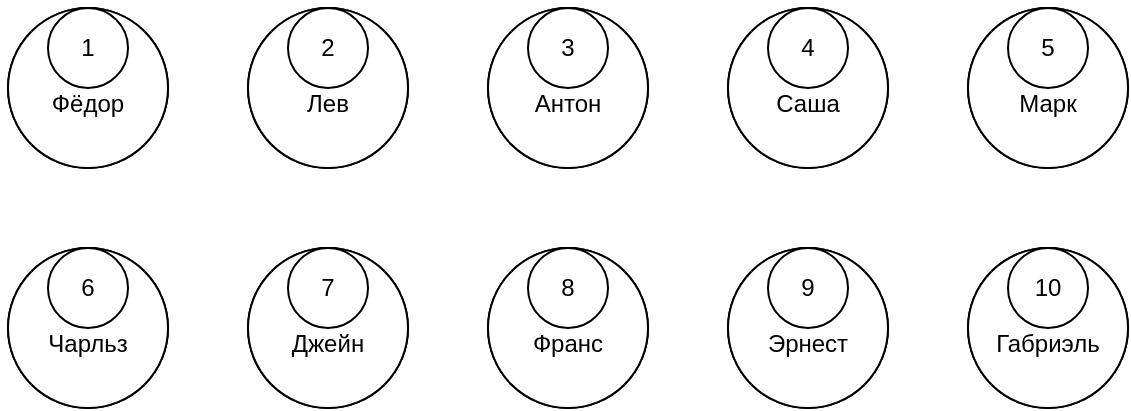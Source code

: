 <mxfile version="27.0.4" pages="6">
  <diagram name="Страница — 1" id="G0Ijk9NUJD0jnC8pFHkU">
    <mxGraphModel dx="1042" dy="570" grid="1" gridSize="10" guides="1" tooltips="1" connect="1" arrows="1" fold="1" page="1" pageScale="1" pageWidth="827" pageHeight="1169" math="0" shadow="0">
      <root>
        <mxCell id="0" />
        <mxCell id="1" parent="0" />
        <mxCell id="SN-md5c1cc_0Iitck2c0-3" value="" style="group;shadow=1;" vertex="1" connectable="0" parent="1">
          <mxGeometry x="120" y="40" width="80" height="80" as="geometry" />
        </mxCell>
        <mxCell id="SN-md5c1cc_0Iitck2c0-1" value="&lt;div&gt;&lt;br&gt;&lt;/div&gt;Фёдор" style="ellipse;whiteSpace=wrap;html=1;aspect=fixed;" vertex="1" parent="SN-md5c1cc_0Iitck2c0-3">
          <mxGeometry width="80" height="80" as="geometry" />
        </mxCell>
        <mxCell id="SN-md5c1cc_0Iitck2c0-2" value="1" style="ellipse;whiteSpace=wrap;html=1;aspect=fixed;" vertex="1" parent="SN-md5c1cc_0Iitck2c0-3">
          <mxGeometry x="20" width="40" height="40" as="geometry" />
        </mxCell>
        <mxCell id="SN-md5c1cc_0Iitck2c0-4" value="2" style="group" vertex="1" connectable="0" parent="1">
          <mxGeometry x="240" y="40" width="80" height="80" as="geometry" />
        </mxCell>
        <mxCell id="SN-md5c1cc_0Iitck2c0-5" value="&lt;div&gt;&lt;br&gt;&lt;/div&gt;Лев" style="ellipse;whiteSpace=wrap;html=1;aspect=fixed;" vertex="1" parent="SN-md5c1cc_0Iitck2c0-4">
          <mxGeometry width="80" height="80" as="geometry" />
        </mxCell>
        <mxCell id="SN-md5c1cc_0Iitck2c0-6" value="2" style="ellipse;whiteSpace=wrap;html=1;aspect=fixed;" vertex="1" parent="SN-md5c1cc_0Iitck2c0-4">
          <mxGeometry x="20" width="40" height="40" as="geometry" />
        </mxCell>
        <mxCell id="SN-md5c1cc_0Iitck2c0-7" value="" style="group" vertex="1" connectable="0" parent="1">
          <mxGeometry x="600" y="40" width="80" height="80" as="geometry" />
        </mxCell>
        <mxCell id="SN-md5c1cc_0Iitck2c0-8" value="&lt;div&gt;&lt;br&gt;&lt;/div&gt;Марк" style="ellipse;whiteSpace=wrap;html=1;aspect=fixed;" vertex="1" parent="SN-md5c1cc_0Iitck2c0-7">
          <mxGeometry width="80" height="80" as="geometry" />
        </mxCell>
        <mxCell id="SN-md5c1cc_0Iitck2c0-9" value="5" style="ellipse;whiteSpace=wrap;html=1;aspect=fixed;" vertex="1" parent="SN-md5c1cc_0Iitck2c0-7">
          <mxGeometry x="20" width="40" height="40" as="geometry" />
        </mxCell>
        <mxCell id="SN-md5c1cc_0Iitck2c0-10" value="" style="group" vertex="1" connectable="0" parent="1">
          <mxGeometry x="480" y="40" width="80" height="80" as="geometry" />
        </mxCell>
        <mxCell id="SN-md5c1cc_0Iitck2c0-11" value="&lt;div&gt;&lt;br&gt;&lt;/div&gt;Саша" style="ellipse;whiteSpace=wrap;html=1;aspect=fixed;" vertex="1" parent="SN-md5c1cc_0Iitck2c0-10">
          <mxGeometry width="80" height="80" as="geometry" />
        </mxCell>
        <mxCell id="SN-md5c1cc_0Iitck2c0-12" value="4" style="ellipse;whiteSpace=wrap;html=1;aspect=fixed;" vertex="1" parent="SN-md5c1cc_0Iitck2c0-10">
          <mxGeometry x="20" width="40" height="40" as="geometry" />
        </mxCell>
        <mxCell id="SN-md5c1cc_0Iitck2c0-13" value="" style="group" vertex="1" connectable="0" parent="1">
          <mxGeometry x="360" y="40" width="80" height="80" as="geometry" />
        </mxCell>
        <mxCell id="SN-md5c1cc_0Iitck2c0-14" value="&lt;div&gt;&lt;br&gt;&lt;/div&gt;Антон" style="ellipse;whiteSpace=wrap;html=1;aspect=fixed;" vertex="1" parent="SN-md5c1cc_0Iitck2c0-13">
          <mxGeometry width="80" height="80" as="geometry" />
        </mxCell>
        <mxCell id="SN-md5c1cc_0Iitck2c0-15" value="3" style="ellipse;whiteSpace=wrap;html=1;aspect=fixed;" vertex="1" parent="SN-md5c1cc_0Iitck2c0-13">
          <mxGeometry x="20" width="40" height="40" as="geometry" />
        </mxCell>
        <mxCell id="SN-md5c1cc_0Iitck2c0-16" value="" style="group" vertex="1" connectable="0" parent="1">
          <mxGeometry x="120" y="160" width="80" height="80" as="geometry" />
        </mxCell>
        <mxCell id="SN-md5c1cc_0Iitck2c0-17" value="&lt;div&gt;&lt;br&gt;&lt;/div&gt;Чарльз" style="ellipse;whiteSpace=wrap;html=1;aspect=fixed;" vertex="1" parent="SN-md5c1cc_0Iitck2c0-16">
          <mxGeometry width="80" height="80" as="geometry" />
        </mxCell>
        <mxCell id="SN-md5c1cc_0Iitck2c0-18" value="6" style="ellipse;whiteSpace=wrap;html=1;aspect=fixed;" vertex="1" parent="SN-md5c1cc_0Iitck2c0-16">
          <mxGeometry x="20" width="40" height="40" as="geometry" />
        </mxCell>
        <mxCell id="SN-md5c1cc_0Iitck2c0-19" value="" style="group" vertex="1" connectable="0" parent="1">
          <mxGeometry x="240" y="160" width="80" height="80" as="geometry" />
        </mxCell>
        <mxCell id="SN-md5c1cc_0Iitck2c0-20" value="&lt;div&gt;&lt;br&gt;&lt;/div&gt;Джейн" style="ellipse;whiteSpace=wrap;html=1;aspect=fixed;" vertex="1" parent="SN-md5c1cc_0Iitck2c0-19">
          <mxGeometry width="80" height="80" as="geometry" />
        </mxCell>
        <mxCell id="SN-md5c1cc_0Iitck2c0-21" value="7" style="ellipse;whiteSpace=wrap;html=1;aspect=fixed;" vertex="1" parent="SN-md5c1cc_0Iitck2c0-19">
          <mxGeometry x="20" width="40" height="40" as="geometry" />
        </mxCell>
        <mxCell id="SN-md5c1cc_0Iitck2c0-22" value="" style="group" vertex="1" connectable="0" parent="1">
          <mxGeometry x="360" y="160" width="80" height="80" as="geometry" />
        </mxCell>
        <mxCell id="SN-md5c1cc_0Iitck2c0-23" value="&lt;div&gt;&lt;br&gt;&lt;/div&gt;Франс" style="ellipse;whiteSpace=wrap;html=1;aspect=fixed;" vertex="1" parent="SN-md5c1cc_0Iitck2c0-22">
          <mxGeometry width="80" height="80" as="geometry" />
        </mxCell>
        <mxCell id="SN-md5c1cc_0Iitck2c0-24" value="8" style="ellipse;whiteSpace=wrap;html=1;aspect=fixed;" vertex="1" parent="SN-md5c1cc_0Iitck2c0-22">
          <mxGeometry x="20" width="40" height="40" as="geometry" />
        </mxCell>
        <mxCell id="SN-md5c1cc_0Iitck2c0-25" value="" style="group" vertex="1" connectable="0" parent="1">
          <mxGeometry x="480" y="160" width="80" height="80" as="geometry" />
        </mxCell>
        <mxCell id="SN-md5c1cc_0Iitck2c0-26" value="&lt;div&gt;&lt;br&gt;&lt;/div&gt;Эрнест" style="ellipse;whiteSpace=wrap;html=1;aspect=fixed;" vertex="1" parent="SN-md5c1cc_0Iitck2c0-25">
          <mxGeometry width="80" height="80" as="geometry" />
        </mxCell>
        <mxCell id="SN-md5c1cc_0Iitck2c0-27" value="9" style="ellipse;whiteSpace=wrap;html=1;aspect=fixed;" vertex="1" parent="SN-md5c1cc_0Iitck2c0-25">
          <mxGeometry x="20" width="40" height="40" as="geometry" />
        </mxCell>
        <mxCell id="SN-md5c1cc_0Iitck2c0-28" value="" style="group" vertex="1" connectable="0" parent="1">
          <mxGeometry x="600" y="160" width="80" height="80" as="geometry" />
        </mxCell>
        <mxCell id="SN-md5c1cc_0Iitck2c0-29" value="&lt;div&gt;&lt;br&gt;&lt;/div&gt;Габриэль" style="ellipse;whiteSpace=wrap;html=1;aspect=fixed;" vertex="1" parent="SN-md5c1cc_0Iitck2c0-28">
          <mxGeometry width="80" height="80" as="geometry" />
        </mxCell>
        <mxCell id="SN-md5c1cc_0Iitck2c0-30" value="10" style="ellipse;whiteSpace=wrap;html=1;aspect=fixed;" vertex="1" parent="SN-md5c1cc_0Iitck2c0-28">
          <mxGeometry x="20" width="40" height="40" as="geometry" />
        </mxCell>
        <mxCell id="lqJQS5zpxAc9GNWl1GAI-1" value="" style="group;shadow=1;" vertex="1" connectable="0" parent="1">
          <mxGeometry x="120" y="40" width="80" height="80" as="geometry" />
        </mxCell>
        <mxCell id="lqJQS5zpxAc9GNWl1GAI-2" value="&lt;div&gt;&lt;br&gt;&lt;/div&gt;Фёдор" style="ellipse;whiteSpace=wrap;html=1;aspect=fixed;" vertex="1" parent="lqJQS5zpxAc9GNWl1GAI-1">
          <mxGeometry width="80" height="80" as="geometry" />
        </mxCell>
        <mxCell id="lqJQS5zpxAc9GNWl1GAI-3" value="1" style="ellipse;whiteSpace=wrap;html=1;aspect=fixed;" vertex="1" parent="lqJQS5zpxAc9GNWl1GAI-1">
          <mxGeometry x="20" width="40" height="40" as="geometry" />
        </mxCell>
        <mxCell id="lqJQS5zpxAc9GNWl1GAI-4" value="2" style="group" vertex="1" connectable="0" parent="1">
          <mxGeometry x="240" y="40" width="80" height="80" as="geometry" />
        </mxCell>
        <mxCell id="lqJQS5zpxAc9GNWl1GAI-5" value="&lt;div&gt;&lt;br&gt;&lt;/div&gt;Лев" style="ellipse;whiteSpace=wrap;html=1;aspect=fixed;" vertex="1" parent="lqJQS5zpxAc9GNWl1GAI-4">
          <mxGeometry width="80" height="80" as="geometry" />
        </mxCell>
        <mxCell id="lqJQS5zpxAc9GNWl1GAI-6" value="2" style="ellipse;whiteSpace=wrap;html=1;aspect=fixed;" vertex="1" parent="lqJQS5zpxAc9GNWl1GAI-4">
          <mxGeometry x="20" width="40" height="40" as="geometry" />
        </mxCell>
        <mxCell id="lqJQS5zpxAc9GNWl1GAI-7" value="" style="group" vertex="1" connectable="0" parent="1">
          <mxGeometry x="600" y="40" width="80" height="80" as="geometry" />
        </mxCell>
        <mxCell id="lqJQS5zpxAc9GNWl1GAI-8" value="&lt;div&gt;&lt;br&gt;&lt;/div&gt;Марк" style="ellipse;whiteSpace=wrap;html=1;aspect=fixed;" vertex="1" parent="lqJQS5zpxAc9GNWl1GAI-7">
          <mxGeometry width="80" height="80" as="geometry" />
        </mxCell>
        <mxCell id="lqJQS5zpxAc9GNWl1GAI-9" value="5" style="ellipse;whiteSpace=wrap;html=1;aspect=fixed;" vertex="1" parent="lqJQS5zpxAc9GNWl1GAI-7">
          <mxGeometry x="20" width="40" height="40" as="geometry" />
        </mxCell>
        <mxCell id="lqJQS5zpxAc9GNWl1GAI-10" value="" style="group" vertex="1" connectable="0" parent="1">
          <mxGeometry x="480" y="40" width="80" height="80" as="geometry" />
        </mxCell>
        <mxCell id="lqJQS5zpxAc9GNWl1GAI-11" value="&lt;div&gt;&lt;br&gt;&lt;/div&gt;Саша" style="ellipse;whiteSpace=wrap;html=1;aspect=fixed;" vertex="1" parent="lqJQS5zpxAc9GNWl1GAI-10">
          <mxGeometry width="80" height="80" as="geometry" />
        </mxCell>
        <mxCell id="lqJQS5zpxAc9GNWl1GAI-12" value="4" style="ellipse;whiteSpace=wrap;html=1;aspect=fixed;" vertex="1" parent="lqJQS5zpxAc9GNWl1GAI-10">
          <mxGeometry x="20" width="40" height="40" as="geometry" />
        </mxCell>
        <mxCell id="lqJQS5zpxAc9GNWl1GAI-13" value="" style="group" vertex="1" connectable="0" parent="1">
          <mxGeometry x="360" y="40" width="80" height="80" as="geometry" />
        </mxCell>
        <mxCell id="lqJQS5zpxAc9GNWl1GAI-14" value="&lt;div&gt;&lt;br&gt;&lt;/div&gt;Антон" style="ellipse;whiteSpace=wrap;html=1;aspect=fixed;" vertex="1" parent="lqJQS5zpxAc9GNWl1GAI-13">
          <mxGeometry width="80" height="80" as="geometry" />
        </mxCell>
        <mxCell id="lqJQS5zpxAc9GNWl1GAI-15" value="3" style="ellipse;whiteSpace=wrap;html=1;aspect=fixed;" vertex="1" parent="lqJQS5zpxAc9GNWl1GAI-13">
          <mxGeometry x="20" width="40" height="40" as="geometry" />
        </mxCell>
        <mxCell id="lqJQS5zpxAc9GNWl1GAI-16" value="" style="group" vertex="1" connectable="0" parent="1">
          <mxGeometry x="120" y="160" width="80" height="80" as="geometry" />
        </mxCell>
        <mxCell id="lqJQS5zpxAc9GNWl1GAI-17" value="&lt;div&gt;&lt;br&gt;&lt;/div&gt;Чарльз" style="ellipse;whiteSpace=wrap;html=1;aspect=fixed;" vertex="1" parent="lqJQS5zpxAc9GNWl1GAI-16">
          <mxGeometry width="80" height="80" as="geometry" />
        </mxCell>
        <mxCell id="lqJQS5zpxAc9GNWl1GAI-18" value="6" style="ellipse;whiteSpace=wrap;html=1;aspect=fixed;" vertex="1" parent="lqJQS5zpxAc9GNWl1GAI-16">
          <mxGeometry x="20" width="40" height="40" as="geometry" />
        </mxCell>
        <mxCell id="lqJQS5zpxAc9GNWl1GAI-19" value="" style="group" vertex="1" connectable="0" parent="1">
          <mxGeometry x="240" y="160" width="80" height="80" as="geometry" />
        </mxCell>
        <mxCell id="lqJQS5zpxAc9GNWl1GAI-20" value="&lt;div&gt;&lt;br&gt;&lt;/div&gt;Джейн" style="ellipse;whiteSpace=wrap;html=1;aspect=fixed;" vertex="1" parent="lqJQS5zpxAc9GNWl1GAI-19">
          <mxGeometry width="80" height="80" as="geometry" />
        </mxCell>
        <mxCell id="lqJQS5zpxAc9GNWl1GAI-21" value="7" style="ellipse;whiteSpace=wrap;html=1;aspect=fixed;" vertex="1" parent="lqJQS5zpxAc9GNWl1GAI-19">
          <mxGeometry x="20" width="40" height="40" as="geometry" />
        </mxCell>
        <mxCell id="lqJQS5zpxAc9GNWl1GAI-22" value="" style="group" vertex="1" connectable="0" parent="1">
          <mxGeometry x="360" y="160" width="80" height="80" as="geometry" />
        </mxCell>
        <mxCell id="lqJQS5zpxAc9GNWl1GAI-23" value="&lt;div&gt;&lt;br&gt;&lt;/div&gt;Франс" style="ellipse;whiteSpace=wrap;html=1;aspect=fixed;" vertex="1" parent="lqJQS5zpxAc9GNWl1GAI-22">
          <mxGeometry width="80" height="80" as="geometry" />
        </mxCell>
        <mxCell id="lqJQS5zpxAc9GNWl1GAI-24" value="8" style="ellipse;whiteSpace=wrap;html=1;aspect=fixed;" vertex="1" parent="lqJQS5zpxAc9GNWl1GAI-22">
          <mxGeometry x="20" width="40" height="40" as="geometry" />
        </mxCell>
        <mxCell id="lqJQS5zpxAc9GNWl1GAI-25" value="" style="group" vertex="1" connectable="0" parent="1">
          <mxGeometry x="480" y="160" width="80" height="80" as="geometry" />
        </mxCell>
        <mxCell id="lqJQS5zpxAc9GNWl1GAI-26" value="&lt;div&gt;&lt;br&gt;&lt;/div&gt;Эрнест" style="ellipse;whiteSpace=wrap;html=1;aspect=fixed;" vertex="1" parent="lqJQS5zpxAc9GNWl1GAI-25">
          <mxGeometry width="80" height="80" as="geometry" />
        </mxCell>
        <mxCell id="lqJQS5zpxAc9GNWl1GAI-27" value="9" style="ellipse;whiteSpace=wrap;html=1;aspect=fixed;" vertex="1" parent="lqJQS5zpxAc9GNWl1GAI-25">
          <mxGeometry x="20" width="40" height="40" as="geometry" />
        </mxCell>
        <mxCell id="lqJQS5zpxAc9GNWl1GAI-28" value="" style="group" vertex="1" connectable="0" parent="1">
          <mxGeometry x="600" y="160" width="80" height="80" as="geometry" />
        </mxCell>
        <mxCell id="lqJQS5zpxAc9GNWl1GAI-29" value="&lt;div&gt;&lt;br&gt;&lt;/div&gt;Габриэль" style="ellipse;whiteSpace=wrap;html=1;aspect=fixed;" vertex="1" parent="lqJQS5zpxAc9GNWl1GAI-28">
          <mxGeometry width="80" height="80" as="geometry" />
        </mxCell>
        <mxCell id="lqJQS5zpxAc9GNWl1GAI-30" value="10" style="ellipse;whiteSpace=wrap;html=1;aspect=fixed;" vertex="1" parent="lqJQS5zpxAc9GNWl1GAI-28">
          <mxGeometry x="20" width="40" height="40" as="geometry" />
        </mxCell>
      </root>
    </mxGraphModel>
  </diagram>
  <diagram id="thdzKazK1BH3beY9LDn5" name="Страница — 2">
    <mxGraphModel dx="1042" dy="570" grid="1" gridSize="10" guides="1" tooltips="1" connect="1" arrows="1" fold="1" page="1" pageScale="1" pageWidth="827" pageHeight="1169" math="0" shadow="0">
      <root>
        <mxCell id="0" />
        <mxCell id="1" parent="0" />
        <mxCell id="2in-bIk2Fy7yInwrMDgG-9" value="" style="group" vertex="1" connectable="0" parent="1">
          <mxGeometry x="160" y="120" width="160" height="80" as="geometry" />
        </mxCell>
        <mxCell id="2in-bIk2Fy7yInwrMDgG-7" value="Преступление и наказание" style="rounded=0;whiteSpace=wrap;html=1;" vertex="1" parent="2in-bIk2Fy7yInwrMDgG-9">
          <mxGeometry width="160" height="80" as="geometry" />
        </mxCell>
        <mxCell id="2in-bIk2Fy7yInwrMDgG-8" value="1" style="rounded=0;whiteSpace=wrap;html=1;" vertex="1" parent="2in-bIk2Fy7yInwrMDgG-9">
          <mxGeometry x="35" width="90" height="30" as="geometry" />
        </mxCell>
        <mxCell id="2in-bIk2Fy7yInwrMDgG-10" value="" style="group" vertex="1" connectable="0" parent="1">
          <mxGeometry x="360" y="120" width="160" height="80" as="geometry" />
        </mxCell>
        <mxCell id="2in-bIk2Fy7yInwrMDgG-11" value="Война и мир" style="rounded=0;whiteSpace=wrap;html=1;" vertex="1" parent="2in-bIk2Fy7yInwrMDgG-10">
          <mxGeometry width="160" height="80" as="geometry" />
        </mxCell>
        <mxCell id="2in-bIk2Fy7yInwrMDgG-12" value="2" style="rounded=0;whiteSpace=wrap;html=1;" vertex="1" parent="2in-bIk2Fy7yInwrMDgG-10">
          <mxGeometry x="35" width="90" height="30" as="geometry" />
        </mxCell>
        <mxCell id="2in-bIk2Fy7yInwrMDgG-13" value="" style="group" vertex="1" connectable="0" parent="1">
          <mxGeometry x="160" y="360" width="160" height="80" as="geometry" />
        </mxCell>
        <mxCell id="2in-bIk2Fy7yInwrMDgG-14" value="Гордость и предубеждение" style="rounded=0;whiteSpace=wrap;html=1;" vertex="1" parent="2in-bIk2Fy7yInwrMDgG-13">
          <mxGeometry width="160" height="80" as="geometry" />
        </mxCell>
        <mxCell id="2in-bIk2Fy7yInwrMDgG-15" value="7" style="rounded=0;whiteSpace=wrap;html=1;" vertex="1" parent="2in-bIk2Fy7yInwrMDgG-13">
          <mxGeometry x="35" width="90" height="30" as="geometry" />
        </mxCell>
        <mxCell id="2in-bIk2Fy7yInwrMDgG-16" value="" style="group" vertex="1" connectable="0" parent="1">
          <mxGeometry x="160" y="240" width="160" height="80" as="geometry" />
        </mxCell>
        <mxCell id="2in-bIk2Fy7yInwrMDgG-17" value="Евгений Онегин" style="rounded=0;whiteSpace=wrap;html=1;" vertex="1" parent="2in-bIk2Fy7yInwrMDgG-16">
          <mxGeometry width="160" height="80" as="geometry" />
        </mxCell>
        <mxCell id="2in-bIk2Fy7yInwrMDgG-18" value="4" style="rounded=0;whiteSpace=wrap;html=1;" vertex="1" parent="2in-bIk2Fy7yInwrMDgG-16">
          <mxGeometry x="35" width="90" height="30" as="geometry" />
        </mxCell>
        <mxCell id="2in-bIk2Fy7yInwrMDgG-19" value="" style="group" vertex="1" connectable="0" parent="1">
          <mxGeometry x="360" y="240" width="160" height="80" as="geometry" />
        </mxCell>
        <mxCell id="2in-bIk2Fy7yInwrMDgG-20" value="Приключение Тома Сойера" style="rounded=0;whiteSpace=wrap;html=1;" vertex="1" parent="2in-bIk2Fy7yInwrMDgG-19">
          <mxGeometry width="160" height="80" as="geometry" />
        </mxCell>
        <mxCell id="2in-bIk2Fy7yInwrMDgG-21" value="5" style="rounded=0;whiteSpace=wrap;html=1;" vertex="1" parent="2in-bIk2Fy7yInwrMDgG-19">
          <mxGeometry x="35" width="90" height="30" as="geometry" />
        </mxCell>
        <mxCell id="2in-bIk2Fy7yInwrMDgG-22" value="" style="group" vertex="1" connectable="0" parent="1">
          <mxGeometry x="560" y="240" width="160" height="80" as="geometry" />
        </mxCell>
        <mxCell id="2in-bIk2Fy7yInwrMDgG-23" value="Оливер Твист" style="rounded=0;whiteSpace=wrap;html=1;" vertex="1" parent="2in-bIk2Fy7yInwrMDgG-22">
          <mxGeometry width="160" height="80" as="geometry" />
        </mxCell>
        <mxCell id="2in-bIk2Fy7yInwrMDgG-24" value="6" style="rounded=0;whiteSpace=wrap;html=1;" vertex="1" parent="2in-bIk2Fy7yInwrMDgG-22">
          <mxGeometry x="35" width="90" height="30" as="geometry" />
        </mxCell>
        <mxCell id="2in-bIk2Fy7yInwrMDgG-25" value="" style="group" vertex="1" connectable="0" parent="1">
          <mxGeometry x="560" y="120" width="160" height="80" as="geometry" />
        </mxCell>
        <mxCell id="2in-bIk2Fy7yInwrMDgG-26" value="Вишнёвый сад" style="rounded=0;whiteSpace=wrap;html=1;" vertex="1" parent="2in-bIk2Fy7yInwrMDgG-25">
          <mxGeometry width="160" height="80" as="geometry" />
        </mxCell>
        <mxCell id="2in-bIk2Fy7yInwrMDgG-27" value="3" style="rounded=0;whiteSpace=wrap;html=1;" vertex="1" parent="2in-bIk2Fy7yInwrMDgG-25">
          <mxGeometry x="35" width="90" height="30" as="geometry" />
        </mxCell>
        <mxCell id="2in-bIk2Fy7yInwrMDgG-28" value="" style="group" vertex="1" connectable="0" parent="1">
          <mxGeometry x="560" y="360" width="160" height="80" as="geometry" />
        </mxCell>
        <mxCell id="2in-bIk2Fy7yInwrMDgG-29" value="Старик и море" style="rounded=0;whiteSpace=wrap;html=1;" vertex="1" parent="2in-bIk2Fy7yInwrMDgG-28">
          <mxGeometry width="160" height="80" as="geometry" />
        </mxCell>
        <mxCell id="2in-bIk2Fy7yInwrMDgG-30" value="9" style="rounded=0;whiteSpace=wrap;html=1;" vertex="1" parent="2in-bIk2Fy7yInwrMDgG-28">
          <mxGeometry x="35" width="90" height="30" as="geometry" />
        </mxCell>
        <mxCell id="2in-bIk2Fy7yInwrMDgG-31" value="" style="group" vertex="1" connectable="0" parent="1">
          <mxGeometry x="360" y="360" width="160" height="80" as="geometry" />
        </mxCell>
        <mxCell id="2in-bIk2Fy7yInwrMDgG-32" value="Процесс" style="rounded=0;whiteSpace=wrap;html=1;" vertex="1" parent="2in-bIk2Fy7yInwrMDgG-31">
          <mxGeometry width="160" height="80" as="geometry" />
        </mxCell>
        <mxCell id="2in-bIk2Fy7yInwrMDgG-33" value="8" style="rounded=0;whiteSpace=wrap;html=1;" vertex="1" parent="2in-bIk2Fy7yInwrMDgG-31">
          <mxGeometry x="35" width="90" height="30" as="geometry" />
        </mxCell>
        <mxCell id="2in-bIk2Fy7yInwrMDgG-34" value="" style="group" vertex="1" connectable="0" parent="1">
          <mxGeometry x="360" y="480" width="160" height="80" as="geometry" />
        </mxCell>
        <mxCell id="2in-bIk2Fy7yInwrMDgG-35" value="Сто лет одиночества" style="rounded=0;whiteSpace=wrap;html=1;" vertex="1" parent="2in-bIk2Fy7yInwrMDgG-34">
          <mxGeometry width="160" height="80" as="geometry" />
        </mxCell>
        <mxCell id="2in-bIk2Fy7yInwrMDgG-36" value="10" style="rounded=0;whiteSpace=wrap;html=1;" vertex="1" parent="2in-bIk2Fy7yInwrMDgG-34">
          <mxGeometry x="35" width="90" height="30" as="geometry" />
        </mxCell>
      </root>
    </mxGraphModel>
  </diagram>
  <diagram id="zvaKIaQ-QOzp74lxXSCG" name="Страница — 3">
    <mxGraphModel dx="1042" dy="570" grid="1" gridSize="10" guides="1" tooltips="1" connect="1" arrows="1" fold="1" page="1" pageScale="1" pageWidth="827" pageHeight="1169" math="0" shadow="0">
      <root>
        <mxCell id="0" />
        <mxCell id="1" parent="0" />
        <mxCell id="xsVsdfY-vNAlnDGjVy5y-3" value="" style="group" vertex="1" connectable="0" parent="1">
          <mxGeometry x="50" y="40" width="150" height="80" as="geometry" />
        </mxCell>
        <mxCell id="xsVsdfY-vNAlnDGjVy5y-1" value="Русский вестник" style="shape=hexagon;perimeter=hexagonPerimeter2;whiteSpace=wrap;html=1;fixedSize=1;" vertex="1" parent="xsVsdfY-vNAlnDGjVy5y-3">
          <mxGeometry width="150" height="80" as="geometry" />
        </mxCell>
        <mxCell id="xsVsdfY-vNAlnDGjVy5y-2" value="1" style="rounded=0;whiteSpace=wrap;html=1;" vertex="1" parent="xsVsdfY-vNAlnDGjVy5y-3">
          <mxGeometry x="30" width="90" height="30" as="geometry" />
        </mxCell>
        <mxCell id="xsVsdfY-vNAlnDGjVy5y-4" value="" style="group" vertex="1" connectable="0" parent="1">
          <mxGeometry x="370" y="40" width="150" height="80" as="geometry" />
        </mxCell>
        <mxCell id="xsVsdfY-vNAlnDGjVy5y-5" value="Современник" style="shape=hexagon;perimeter=hexagonPerimeter2;whiteSpace=wrap;html=1;fixedSize=1;" vertex="1" parent="xsVsdfY-vNAlnDGjVy5y-4">
          <mxGeometry width="150" height="80" as="geometry" />
        </mxCell>
        <mxCell id="xsVsdfY-vNAlnDGjVy5y-6" value="3" style="rounded=0;whiteSpace=wrap;html=1;" vertex="1" parent="xsVsdfY-vNAlnDGjVy5y-4">
          <mxGeometry x="30" width="90" height="30" as="geometry" />
        </mxCell>
        <mxCell id="xsVsdfY-vNAlnDGjVy5y-7" value="" style="group" vertex="1" connectable="0" parent="1">
          <mxGeometry x="210" y="40" width="150" height="80" as="geometry" />
        </mxCell>
        <mxCell id="xsVsdfY-vNAlnDGjVy5y-8" value="Типография Каткова" style="shape=hexagon;perimeter=hexagonPerimeter2;whiteSpace=wrap;html=1;fixedSize=1;" vertex="1" parent="xsVsdfY-vNAlnDGjVy5y-7">
          <mxGeometry width="150" height="80" as="geometry" />
        </mxCell>
        <mxCell id="xsVsdfY-vNAlnDGjVy5y-9" value="2" style="rounded=0;whiteSpace=wrap;html=1;" vertex="1" parent="xsVsdfY-vNAlnDGjVy5y-7">
          <mxGeometry x="30" width="90" height="30" as="geometry" />
        </mxCell>
        <mxCell id="xsVsdfY-vNAlnDGjVy5y-10" value="" style="group" vertex="1" connectable="0" parent="1">
          <mxGeometry x="690" y="160" width="150" height="80" as="geometry" />
        </mxCell>
        <mxCell id="xsVsdfY-vNAlnDGjVy5y-11" value="Vintage Books" style="shape=hexagon;perimeter=hexagonPerimeter2;whiteSpace=wrap;html=1;fixedSize=1;" vertex="1" parent="xsVsdfY-vNAlnDGjVy5y-10">
          <mxGeometry width="150" height="80" as="geometry" />
        </mxCell>
        <mxCell id="xsVsdfY-vNAlnDGjVy5y-12" value="10" style="rounded=0;whiteSpace=wrap;html=1;" vertex="1" parent="xsVsdfY-vNAlnDGjVy5y-10">
          <mxGeometry x="30" width="90" height="30" as="geometry" />
        </mxCell>
        <mxCell id="xsVsdfY-vNAlnDGjVy5y-13" value="" style="group" vertex="1" connectable="0" parent="1">
          <mxGeometry x="530" y="160" width="150" height="80" as="geometry" />
        </mxCell>
        <mxCell id="xsVsdfY-vNAlnDGjVy5y-14" value="Scribner" style="shape=hexagon;perimeter=hexagonPerimeter2;whiteSpace=wrap;html=1;fixedSize=1;" vertex="1" parent="xsVsdfY-vNAlnDGjVy5y-13">
          <mxGeometry width="150" height="80" as="geometry" />
        </mxCell>
        <mxCell id="xsVsdfY-vNAlnDGjVy5y-15" value="9" style="rounded=0;whiteSpace=wrap;html=1;" vertex="1" parent="xsVsdfY-vNAlnDGjVy5y-13">
          <mxGeometry x="30" width="90" height="30" as="geometry" />
        </mxCell>
        <mxCell id="xsVsdfY-vNAlnDGjVy5y-16" value="" style="group" vertex="1" connectable="0" parent="1">
          <mxGeometry x="40" y="160" width="150" height="80" as="geometry" />
        </mxCell>
        <mxCell id="xsVsdfY-vNAlnDGjVy5y-17" value="Macmillan" style="shape=hexagon;perimeter=hexagonPerimeter2;whiteSpace=wrap;html=1;fixedSize=1;" vertex="1" parent="xsVsdfY-vNAlnDGjVy5y-16">
          <mxGeometry width="150" height="80" as="geometry" />
        </mxCell>
        <mxCell id="xsVsdfY-vNAlnDGjVy5y-18" value="6" style="rounded=0;whiteSpace=wrap;html=1;" vertex="1" parent="xsVsdfY-vNAlnDGjVy5y-16">
          <mxGeometry x="30" width="90" height="30" as="geometry" />
        </mxCell>
        <mxCell id="xsVsdfY-vNAlnDGjVy5y-19" value="" style="group" vertex="1" connectable="0" parent="1">
          <mxGeometry x="370" y="160" width="150" height="80" as="geometry" />
        </mxCell>
        <mxCell id="xsVsdfY-vNAlnDGjVy5y-20" value="Oxford Press" style="shape=hexagon;perimeter=hexagonPerimeter2;whiteSpace=wrap;html=1;fixedSize=1;" vertex="1" parent="xsVsdfY-vNAlnDGjVy5y-19">
          <mxGeometry width="150" height="80" as="geometry" />
        </mxCell>
        <mxCell id="xsVsdfY-vNAlnDGjVy5y-21" value="8" style="rounded=0;whiteSpace=wrap;html=1;" vertex="1" parent="xsVsdfY-vNAlnDGjVy5y-19">
          <mxGeometry x="30" width="90" height="30" as="geometry" />
        </mxCell>
        <mxCell id="xsVsdfY-vNAlnDGjVy5y-22" value="" style="group" vertex="1" connectable="0" parent="1">
          <mxGeometry x="210" y="160" width="150" height="80" as="geometry" />
        </mxCell>
        <mxCell id="xsVsdfY-vNAlnDGjVy5y-23" value="Alfaguara" style="shape=hexagon;perimeter=hexagonPerimeter2;whiteSpace=wrap;html=1;fixedSize=1;" vertex="1" parent="xsVsdfY-vNAlnDGjVy5y-22">
          <mxGeometry width="150" height="80" as="geometry" />
        </mxCell>
        <mxCell id="xsVsdfY-vNAlnDGjVy5y-24" value="7" style="rounded=0;whiteSpace=wrap;html=1;" vertex="1" parent="xsVsdfY-vNAlnDGjVy5y-22">
          <mxGeometry x="30" width="90" height="30" as="geometry" />
        </mxCell>
        <mxCell id="xsVsdfY-vNAlnDGjVy5y-25" value="" style="group" vertex="1" connectable="0" parent="1">
          <mxGeometry x="690" y="40" width="150" height="80" as="geometry" />
        </mxCell>
        <mxCell id="xsVsdfY-vNAlnDGjVy5y-26" value="Penguin Books" style="shape=hexagon;perimeter=hexagonPerimeter2;whiteSpace=wrap;html=1;fixedSize=1;" vertex="1" parent="xsVsdfY-vNAlnDGjVy5y-25">
          <mxGeometry width="150" height="80" as="geometry" />
        </mxCell>
        <mxCell id="xsVsdfY-vNAlnDGjVy5y-27" value="5" style="rounded=0;whiteSpace=wrap;html=1;" vertex="1" parent="xsVsdfY-vNAlnDGjVy5y-25">
          <mxGeometry x="30" width="90" height="30" as="geometry" />
        </mxCell>
        <mxCell id="xsVsdfY-vNAlnDGjVy5y-28" value="" style="group" vertex="1" connectable="0" parent="1">
          <mxGeometry x="530" y="40" width="150" height="80" as="geometry" />
        </mxCell>
        <mxCell id="xsVsdfY-vNAlnDGjVy5y-29" value="Random House" style="shape=hexagon;perimeter=hexagonPerimeter2;whiteSpace=wrap;html=1;fixedSize=1;" vertex="1" parent="xsVsdfY-vNAlnDGjVy5y-28">
          <mxGeometry width="150" height="80" as="geometry" />
        </mxCell>
        <mxCell id="xsVsdfY-vNAlnDGjVy5y-30" value="4" style="rounded=0;whiteSpace=wrap;html=1;" vertex="1" parent="xsVsdfY-vNAlnDGjVy5y-28">
          <mxGeometry x="30" width="90" height="30" as="geometry" />
        </mxCell>
      </root>
    </mxGraphModel>
  </diagram>
  <diagram id="X4VGPlLlV5OQqTnLAeDn" name="Страница — 4">
    <mxGraphModel dx="1042" dy="570" grid="1" gridSize="10" guides="1" tooltips="1" connect="1" arrows="1" fold="1" page="1" pageScale="1" pageWidth="827" pageHeight="1169" math="0" shadow="0">
      <root>
        <mxCell id="0" />
        <mxCell id="1" parent="0" />
        <mxCell id="wDWIAdoPiIBzs8utk7t1-1" value="2" style="group" vertex="1" connectable="0" parent="1">
          <mxGeometry x="160" y="120" width="80" height="80" as="geometry" />
        </mxCell>
        <mxCell id="wDWIAdoPiIBzs8utk7t1-2" value="&lt;div&gt;&lt;br&gt;&lt;/div&gt;Лев" style="ellipse;whiteSpace=wrap;html=1;aspect=fixed;" vertex="1" parent="wDWIAdoPiIBzs8utk7t1-1">
          <mxGeometry width="80" height="80" as="geometry" />
        </mxCell>
        <mxCell id="wDWIAdoPiIBzs8utk7t1-3" value="2" style="ellipse;whiteSpace=wrap;html=1;aspect=fixed;" vertex="1" parent="wDWIAdoPiIBzs8utk7t1-1">
          <mxGeometry x="20" width="40" height="40" as="geometry" />
        </mxCell>
        <mxCell id="yNCjDTPx2Hlyue9Wyltz-1" value="" style="group;shadow=1;" vertex="1" connectable="0" parent="1">
          <mxGeometry x="340" y="120" width="80" height="80" as="geometry" />
        </mxCell>
        <mxCell id="yNCjDTPx2Hlyue9Wyltz-2" value="&lt;div&gt;&lt;br&gt;&lt;/div&gt;Фёдор" style="ellipse;whiteSpace=wrap;html=1;aspect=fixed;" vertex="1" parent="yNCjDTPx2Hlyue9Wyltz-1">
          <mxGeometry width="80" height="80" as="geometry" />
        </mxCell>
        <mxCell id="yNCjDTPx2Hlyue9Wyltz-3" value="1" style="ellipse;whiteSpace=wrap;html=1;aspect=fixed;" vertex="1" parent="yNCjDTPx2Hlyue9Wyltz-1">
          <mxGeometry x="20" width="40" height="40" as="geometry" />
        </mxCell>
        <mxCell id="yNCjDTPx2Hlyue9Wyltz-4" value="" style="group" vertex="1" connectable="0" parent="1">
          <mxGeometry x="400" y="20" width="80" height="80" as="geometry" />
        </mxCell>
        <mxCell id="yNCjDTPx2Hlyue9Wyltz-5" value="&lt;div&gt;&lt;br&gt;&lt;/div&gt;Марк" style="ellipse;whiteSpace=wrap;html=1;aspect=fixed;" vertex="1" parent="yNCjDTPx2Hlyue9Wyltz-4">
          <mxGeometry width="80" height="80" as="geometry" />
        </mxCell>
        <mxCell id="yNCjDTPx2Hlyue9Wyltz-6" value="5" style="ellipse;whiteSpace=wrap;html=1;aspect=fixed;" vertex="1" parent="yNCjDTPx2Hlyue9Wyltz-4">
          <mxGeometry x="20" width="40" height="40" as="geometry" />
        </mxCell>
        <mxCell id="yNCjDTPx2Hlyue9Wyltz-7" value="" style="group" vertex="1" connectable="0" parent="1">
          <mxGeometry x="280" y="20" width="80" height="80" as="geometry" />
        </mxCell>
        <mxCell id="yNCjDTPx2Hlyue9Wyltz-8" value="&lt;div&gt;&lt;br&gt;&lt;/div&gt;Саша" style="ellipse;whiteSpace=wrap;html=1;aspect=fixed;" vertex="1" parent="yNCjDTPx2Hlyue9Wyltz-7">
          <mxGeometry width="80" height="80" as="geometry" />
        </mxCell>
        <mxCell id="yNCjDTPx2Hlyue9Wyltz-9" value="4" style="ellipse;whiteSpace=wrap;html=1;aspect=fixed;" vertex="1" parent="yNCjDTPx2Hlyue9Wyltz-7">
          <mxGeometry x="20" width="40" height="40" as="geometry" />
        </mxCell>
        <mxCell id="yNCjDTPx2Hlyue9Wyltz-10" value="" style="group" vertex="1" connectable="0" parent="1">
          <mxGeometry x="160" y="20" width="80" height="80" as="geometry" />
        </mxCell>
        <mxCell id="yNCjDTPx2Hlyue9Wyltz-11" value="&lt;div&gt;&lt;br&gt;&lt;/div&gt;Антон" style="ellipse;whiteSpace=wrap;html=1;aspect=fixed;" vertex="1" parent="yNCjDTPx2Hlyue9Wyltz-10">
          <mxGeometry width="80" height="80" as="geometry" />
        </mxCell>
        <mxCell id="yNCjDTPx2Hlyue9Wyltz-12" value="3" style="ellipse;whiteSpace=wrap;html=1;aspect=fixed;" vertex="1" parent="yNCjDTPx2Hlyue9Wyltz-10">
          <mxGeometry x="20" width="40" height="40" as="geometry" />
        </mxCell>
        <mxCell id="yNCjDTPx2Hlyue9Wyltz-13" value="" style="group" vertex="1" connectable="0" parent="1">
          <mxGeometry x="520" y="20" width="80" height="80" as="geometry" />
        </mxCell>
        <mxCell id="yNCjDTPx2Hlyue9Wyltz-33" style="edgeStyle=orthogonalEdgeStyle;rounded=0;orthogonalLoop=1;jettySize=auto;html=1;exitX=0.5;exitY=1;exitDx=0;exitDy=0;" edge="1" parent="yNCjDTPx2Hlyue9Wyltz-13" source="yNCjDTPx2Hlyue9Wyltz-14">
          <mxGeometry relative="1" as="geometry">
            <mxPoint x="40" y="100" as="targetPoint" />
          </mxGeometry>
        </mxCell>
        <mxCell id="yNCjDTPx2Hlyue9Wyltz-14" value="&lt;div&gt;&lt;br&gt;&lt;/div&gt;Чарльз" style="ellipse;whiteSpace=wrap;html=1;aspect=fixed;" vertex="1" parent="yNCjDTPx2Hlyue9Wyltz-13">
          <mxGeometry width="80" height="80" as="geometry" />
        </mxCell>
        <mxCell id="yNCjDTPx2Hlyue9Wyltz-15" value="6" style="ellipse;whiteSpace=wrap;html=1;aspect=fixed;" vertex="1" parent="yNCjDTPx2Hlyue9Wyltz-13">
          <mxGeometry x="20" width="40" height="40" as="geometry" />
        </mxCell>
        <mxCell id="yNCjDTPx2Hlyue9Wyltz-16" value="" style="group" vertex="1" connectable="0" parent="1">
          <mxGeometry x="520" y="120" width="80" height="80" as="geometry" />
        </mxCell>
        <mxCell id="yNCjDTPx2Hlyue9Wyltz-34" style="edgeStyle=orthogonalEdgeStyle;rounded=0;orthogonalLoop=1;jettySize=auto;html=1;exitX=0;exitY=0.5;exitDx=0;exitDy=0;" edge="1" parent="yNCjDTPx2Hlyue9Wyltz-16" source="yNCjDTPx2Hlyue9Wyltz-17">
          <mxGeometry relative="1" as="geometry">
            <mxPoint x="-100" y="40" as="targetPoint" />
          </mxGeometry>
        </mxCell>
        <mxCell id="yNCjDTPx2Hlyue9Wyltz-17" value="&lt;div&gt;&lt;br&gt;&lt;/div&gt;Джейн" style="ellipse;whiteSpace=wrap;html=1;aspect=fixed;" vertex="1" parent="yNCjDTPx2Hlyue9Wyltz-16">
          <mxGeometry width="80" height="80" as="geometry" />
        </mxCell>
        <mxCell id="yNCjDTPx2Hlyue9Wyltz-18" value="7" style="ellipse;whiteSpace=wrap;html=1;aspect=fixed;" vertex="1" parent="yNCjDTPx2Hlyue9Wyltz-16">
          <mxGeometry x="20" width="40" height="40" as="geometry" />
        </mxCell>
        <mxCell id="yNCjDTPx2Hlyue9Wyltz-19" value="" style="group" vertex="1" connectable="0" parent="1">
          <mxGeometry x="340" y="480" width="80" height="80" as="geometry" />
        </mxCell>
        <mxCell id="yNCjDTPx2Hlyue9Wyltz-20" value="&lt;div&gt;&lt;br&gt;&lt;/div&gt;Франс" style="ellipse;whiteSpace=wrap;html=1;aspect=fixed;" vertex="1" parent="yNCjDTPx2Hlyue9Wyltz-19">
          <mxGeometry width="80" height="80" as="geometry" />
        </mxCell>
        <mxCell id="yNCjDTPx2Hlyue9Wyltz-21" value="8" style="ellipse;whiteSpace=wrap;html=1;aspect=fixed;" vertex="1" parent="yNCjDTPx2Hlyue9Wyltz-19">
          <mxGeometry x="20" width="40" height="40" as="geometry" />
        </mxCell>
        <mxCell id="yNCjDTPx2Hlyue9Wyltz-22" value="" style="group" vertex="1" connectable="0" parent="1">
          <mxGeometry x="340" y="370" width="80" height="80" as="geometry" />
        </mxCell>
        <mxCell id="yNCjDTPx2Hlyue9Wyltz-23" value="&lt;div&gt;&lt;br&gt;&lt;/div&gt;Эрнест" style="ellipse;whiteSpace=wrap;html=1;aspect=fixed;" vertex="1" parent="yNCjDTPx2Hlyue9Wyltz-22">
          <mxGeometry width="80" height="80" as="geometry" />
        </mxCell>
        <mxCell id="yNCjDTPx2Hlyue9Wyltz-24" value="9" style="ellipse;whiteSpace=wrap;html=1;aspect=fixed;" vertex="1" parent="yNCjDTPx2Hlyue9Wyltz-22">
          <mxGeometry x="20" width="40" height="40" as="geometry" />
        </mxCell>
        <mxCell id="yNCjDTPx2Hlyue9Wyltz-25" value="" style="group" vertex="1" connectable="0" parent="1">
          <mxGeometry x="340" y="240" width="80" height="80" as="geometry" />
        </mxCell>
        <mxCell id="yNCjDTPx2Hlyue9Wyltz-26" value="&lt;div&gt;&lt;br&gt;&lt;/div&gt;Габриэль" style="ellipse;whiteSpace=wrap;html=1;aspect=fixed;" vertex="1" parent="yNCjDTPx2Hlyue9Wyltz-25">
          <mxGeometry width="80" height="80" as="geometry" />
        </mxCell>
        <mxCell id="yNCjDTPx2Hlyue9Wyltz-27" value="10" style="ellipse;whiteSpace=wrap;html=1;aspect=fixed;" vertex="1" parent="yNCjDTPx2Hlyue9Wyltz-25">
          <mxGeometry x="20" width="40" height="40" as="geometry" />
        </mxCell>
        <mxCell id="yNCjDTPx2Hlyue9Wyltz-29" value="" style="edgeStyle=orthogonalEdgeStyle;rounded=0;orthogonalLoop=1;jettySize=auto;html=1;" edge="1" parent="1" source="yNCjDTPx2Hlyue9Wyltz-11">
          <mxGeometry relative="1" as="geometry">
            <mxPoint x="280" y="60" as="targetPoint" />
            <Array as="points">
              <mxPoint x="240" y="60" />
              <mxPoint x="240" y="60" />
            </Array>
          </mxGeometry>
        </mxCell>
        <mxCell id="yNCjDTPx2Hlyue9Wyltz-30" value="" style="edgeStyle=orthogonalEdgeStyle;rounded=0;orthogonalLoop=1;jettySize=auto;html=1;entryX=0;entryY=0.5;entryDx=0;entryDy=0;" edge="1" parent="1" source="yNCjDTPx2Hlyue9Wyltz-8" target="yNCjDTPx2Hlyue9Wyltz-5">
          <mxGeometry relative="1" as="geometry" />
        </mxCell>
        <mxCell id="yNCjDTPx2Hlyue9Wyltz-32" style="edgeStyle=orthogonalEdgeStyle;rounded=0;orthogonalLoop=1;jettySize=auto;html=1;exitX=1;exitY=0.5;exitDx=0;exitDy=0;entryX=0;entryY=0.5;entryDx=0;entryDy=0;" edge="1" parent="1" source="yNCjDTPx2Hlyue9Wyltz-5" target="yNCjDTPx2Hlyue9Wyltz-14">
          <mxGeometry relative="1" as="geometry" />
        </mxCell>
        <mxCell id="yNCjDTPx2Hlyue9Wyltz-35" style="edgeStyle=orthogonalEdgeStyle;rounded=0;orthogonalLoop=1;jettySize=auto;html=1;exitX=0;exitY=0.5;exitDx=0;exitDy=0;entryX=1;entryY=0.5;entryDx=0;entryDy=0;" edge="1" parent="1" source="yNCjDTPx2Hlyue9Wyltz-2" target="wDWIAdoPiIBzs8utk7t1-2">
          <mxGeometry relative="1" as="geometry" />
        </mxCell>
        <mxCell id="yNCjDTPx2Hlyue9Wyltz-36" style="edgeStyle=orthogonalEdgeStyle;rounded=0;orthogonalLoop=1;jettySize=auto;html=1;exitX=0.5;exitY=0;exitDx=0;exitDy=0;entryX=0.5;entryY=1;entryDx=0;entryDy=0;" edge="1" parent="1" source="wDWIAdoPiIBzs8utk7t1-3" target="yNCjDTPx2Hlyue9Wyltz-11">
          <mxGeometry relative="1" as="geometry" />
        </mxCell>
        <mxCell id="yNCjDTPx2Hlyue9Wyltz-37" style="edgeStyle=orthogonalEdgeStyle;rounded=0;orthogonalLoop=1;jettySize=auto;html=1;exitX=0.5;exitY=1;exitDx=0;exitDy=0;entryX=0.5;entryY=0;entryDx=0;entryDy=0;" edge="1" parent="1" source="yNCjDTPx2Hlyue9Wyltz-2" target="yNCjDTPx2Hlyue9Wyltz-27">
          <mxGeometry relative="1" as="geometry" />
        </mxCell>
        <mxCell id="yNCjDTPx2Hlyue9Wyltz-40" style="edgeStyle=orthogonalEdgeStyle;rounded=0;orthogonalLoop=1;jettySize=auto;html=1;exitX=0.5;exitY=1;exitDx=0;exitDy=0;entryX=0.5;entryY=0;entryDx=0;entryDy=0;" edge="1" parent="1" source="yNCjDTPx2Hlyue9Wyltz-26" target="yNCjDTPx2Hlyue9Wyltz-24">
          <mxGeometry relative="1" as="geometry" />
        </mxCell>
        <mxCell id="yNCjDTPx2Hlyue9Wyltz-41" style="edgeStyle=orthogonalEdgeStyle;rounded=0;orthogonalLoop=1;jettySize=auto;html=1;exitX=0.5;exitY=1;exitDx=0;exitDy=0;entryX=0.5;entryY=0;entryDx=0;entryDy=0;" edge="1" parent="1" source="yNCjDTPx2Hlyue9Wyltz-23" target="yNCjDTPx2Hlyue9Wyltz-21">
          <mxGeometry relative="1" as="geometry" />
        </mxCell>
      </root>
    </mxGraphModel>
  </diagram>
  <diagram id="6y6yckcJUnnZdCQjT_qC" name="Страница — 5">
    <mxGraphModel dx="1042" dy="570" grid="1" gridSize="10" guides="1" tooltips="1" connect="1" arrows="1" fold="1" page="1" pageScale="1" pageWidth="827" pageHeight="1169" math="0" shadow="0">
      <root>
        <mxCell id="0" />
        <mxCell id="1" parent="0" />
        <mxCell id="0kO0jVW2gsa8Ses_XEH9-1" value="" style="group;shadow=1;" vertex="1" connectable="0" parent="1">
          <mxGeometry x="70" y="40" width="80" height="80" as="geometry" />
        </mxCell>
        <mxCell id="0kO0jVW2gsa8Ses_XEH9-2" value="&lt;div&gt;&lt;br&gt;&lt;/div&gt;Фёдор" style="ellipse;whiteSpace=wrap;html=1;aspect=fixed;" vertex="1" parent="0kO0jVW2gsa8Ses_XEH9-1">
          <mxGeometry width="80" height="80" as="geometry" />
        </mxCell>
        <mxCell id="0kO0jVW2gsa8Ses_XEH9-3" value="1" style="ellipse;whiteSpace=wrap;html=1;aspect=fixed;" vertex="1" parent="0kO0jVW2gsa8Ses_XEH9-1">
          <mxGeometry x="20" width="40" height="40" as="geometry" />
        </mxCell>
        <mxCell id="0kO0jVW2gsa8Ses_XEH9-4" value="2" style="group" vertex="1" connectable="0" parent="1">
          <mxGeometry x="260" y="40" width="80" height="80" as="geometry" />
        </mxCell>
        <mxCell id="0kO0jVW2gsa8Ses_XEH9-5" value="&lt;div&gt;&lt;br&gt;&lt;/div&gt;Лев" style="ellipse;whiteSpace=wrap;html=1;aspect=fixed;" vertex="1" parent="0kO0jVW2gsa8Ses_XEH9-4">
          <mxGeometry width="80" height="80" as="geometry" />
        </mxCell>
        <mxCell id="0kO0jVW2gsa8Ses_XEH9-6" value="2" style="ellipse;whiteSpace=wrap;html=1;aspect=fixed;" vertex="1" parent="0kO0jVW2gsa8Ses_XEH9-4">
          <mxGeometry x="20" width="40" height="40" as="geometry" />
        </mxCell>
        <mxCell id="0kO0jVW2gsa8Ses_XEH9-7" value="" style="group" vertex="1" connectable="0" parent="1">
          <mxGeometry x="830" y="40" width="80" height="80" as="geometry" />
        </mxCell>
        <mxCell id="0kO0jVW2gsa8Ses_XEH9-8" value="&lt;div&gt;&lt;br&gt;&lt;/div&gt;Марк" style="ellipse;whiteSpace=wrap;html=1;aspect=fixed;" vertex="1" parent="0kO0jVW2gsa8Ses_XEH9-7">
          <mxGeometry width="80" height="80" as="geometry" />
        </mxCell>
        <mxCell id="0kO0jVW2gsa8Ses_XEH9-9" value="5" style="ellipse;whiteSpace=wrap;html=1;aspect=fixed;" vertex="1" parent="0kO0jVW2gsa8Ses_XEH9-7">
          <mxGeometry x="20" width="40" height="40" as="geometry" />
        </mxCell>
        <mxCell id="0kO0jVW2gsa8Ses_XEH9-10" value="" style="group" vertex="1" connectable="0" parent="1">
          <mxGeometry x="640" y="40" width="80" height="80" as="geometry" />
        </mxCell>
        <mxCell id="0kO0jVW2gsa8Ses_XEH9-11" value="&lt;div&gt;&lt;br&gt;&lt;/div&gt;Саша" style="ellipse;whiteSpace=wrap;html=1;aspect=fixed;" vertex="1" parent="0kO0jVW2gsa8Ses_XEH9-10">
          <mxGeometry width="80" height="80" as="geometry" />
        </mxCell>
        <mxCell id="0kO0jVW2gsa8Ses_XEH9-12" value="4" style="ellipse;whiteSpace=wrap;html=1;aspect=fixed;" vertex="1" parent="0kO0jVW2gsa8Ses_XEH9-10">
          <mxGeometry x="20" width="40" height="40" as="geometry" />
        </mxCell>
        <mxCell id="0kO0jVW2gsa8Ses_XEH9-13" value="" style="group" vertex="1" connectable="0" parent="1">
          <mxGeometry x="450" y="40" width="80" height="80" as="geometry" />
        </mxCell>
        <mxCell id="0kO0jVW2gsa8Ses_XEH9-14" value="&lt;div&gt;&lt;br&gt;&lt;/div&gt;Антон" style="ellipse;whiteSpace=wrap;html=1;aspect=fixed;" vertex="1" parent="0kO0jVW2gsa8Ses_XEH9-13">
          <mxGeometry width="80" height="80" as="geometry" />
        </mxCell>
        <mxCell id="0kO0jVW2gsa8Ses_XEH9-15" value="3" style="ellipse;whiteSpace=wrap;html=1;aspect=fixed;" vertex="1" parent="0kO0jVW2gsa8Ses_XEH9-13">
          <mxGeometry x="20" width="40" height="40" as="geometry" />
        </mxCell>
        <mxCell id="0kO0jVW2gsa8Ses_XEH9-16" value="" style="group" vertex="1" connectable="0" parent="1">
          <mxGeometry x="70" y="260" width="80" height="80" as="geometry" />
        </mxCell>
        <mxCell id="0kO0jVW2gsa8Ses_XEH9-17" value="&lt;div&gt;&lt;br&gt;&lt;/div&gt;Чарльз" style="ellipse;whiteSpace=wrap;html=1;aspect=fixed;" vertex="1" parent="0kO0jVW2gsa8Ses_XEH9-16">
          <mxGeometry width="80" height="80" as="geometry" />
        </mxCell>
        <mxCell id="0kO0jVW2gsa8Ses_XEH9-18" value="6" style="ellipse;whiteSpace=wrap;html=1;aspect=fixed;" vertex="1" parent="0kO0jVW2gsa8Ses_XEH9-16">
          <mxGeometry x="20" width="40" height="40" as="geometry" />
        </mxCell>
        <mxCell id="0kO0jVW2gsa8Ses_XEH9-19" value="" style="group" vertex="1" connectable="0" parent="1">
          <mxGeometry x="260" y="260" width="80" height="80" as="geometry" />
        </mxCell>
        <mxCell id="0kO0jVW2gsa8Ses_XEH9-20" value="&lt;div&gt;&lt;br&gt;&lt;/div&gt;Джейн" style="ellipse;whiteSpace=wrap;html=1;aspect=fixed;" vertex="1" parent="0kO0jVW2gsa8Ses_XEH9-19">
          <mxGeometry width="80" height="80" as="geometry" />
        </mxCell>
        <mxCell id="0kO0jVW2gsa8Ses_XEH9-21" value="7" style="ellipse;whiteSpace=wrap;html=1;aspect=fixed;" vertex="1" parent="0kO0jVW2gsa8Ses_XEH9-19">
          <mxGeometry x="20" width="40" height="40" as="geometry" />
        </mxCell>
        <mxCell id="0kO0jVW2gsa8Ses_XEH9-22" value="" style="group" vertex="1" connectable="0" parent="1">
          <mxGeometry x="450" y="260" width="80" height="80" as="geometry" />
        </mxCell>
        <mxCell id="0kO0jVW2gsa8Ses_XEH9-23" value="&lt;div&gt;&lt;br&gt;&lt;/div&gt;Франс" style="ellipse;whiteSpace=wrap;html=1;aspect=fixed;" vertex="1" parent="0kO0jVW2gsa8Ses_XEH9-22">
          <mxGeometry width="80" height="80" as="geometry" />
        </mxCell>
        <mxCell id="0kO0jVW2gsa8Ses_XEH9-24" value="8" style="ellipse;whiteSpace=wrap;html=1;aspect=fixed;" vertex="1" parent="0kO0jVW2gsa8Ses_XEH9-22">
          <mxGeometry x="20" width="40" height="40" as="geometry" />
        </mxCell>
        <mxCell id="0kO0jVW2gsa8Ses_XEH9-25" value="" style="group" vertex="1" connectable="0" parent="1">
          <mxGeometry x="640" y="260" width="80" height="80" as="geometry" />
        </mxCell>
        <mxCell id="0kO0jVW2gsa8Ses_XEH9-26" value="&lt;div&gt;&lt;br&gt;&lt;/div&gt;Эрнест" style="ellipse;whiteSpace=wrap;html=1;aspect=fixed;" vertex="1" parent="0kO0jVW2gsa8Ses_XEH9-25">
          <mxGeometry width="80" height="80" as="geometry" />
        </mxCell>
        <mxCell id="0kO0jVW2gsa8Ses_XEH9-27" value="9" style="ellipse;whiteSpace=wrap;html=1;aspect=fixed;" vertex="1" parent="0kO0jVW2gsa8Ses_XEH9-25">
          <mxGeometry x="20" width="40" height="40" as="geometry" />
        </mxCell>
        <mxCell id="0kO0jVW2gsa8Ses_XEH9-28" value="" style="group" vertex="1" connectable="0" parent="1">
          <mxGeometry x="830" y="260" width="80" height="80" as="geometry" />
        </mxCell>
        <mxCell id="0kO0jVW2gsa8Ses_XEH9-29" value="&lt;div&gt;&lt;br&gt;&lt;/div&gt;Габриэль" style="ellipse;whiteSpace=wrap;html=1;aspect=fixed;" vertex="1" parent="0kO0jVW2gsa8Ses_XEH9-28">
          <mxGeometry width="80" height="80" as="geometry" />
        </mxCell>
        <mxCell id="0kO0jVW2gsa8Ses_XEH9-30" value="10" style="ellipse;whiteSpace=wrap;html=1;aspect=fixed;" vertex="1" parent="0kO0jVW2gsa8Ses_XEH9-28">
          <mxGeometry x="20" width="40" height="40" as="geometry" />
        </mxCell>
        <mxCell id="Ay1SAEQgAkTVMCnBSAYj-1" value="" style="group" vertex="1" connectable="0" parent="1">
          <mxGeometry x="30" y="140" width="160" height="80" as="geometry" />
        </mxCell>
        <mxCell id="Ay1SAEQgAkTVMCnBSAYj-2" value="Преступление и наказание" style="rounded=0;whiteSpace=wrap;html=1;" vertex="1" parent="Ay1SAEQgAkTVMCnBSAYj-1">
          <mxGeometry width="160" height="80" as="geometry" />
        </mxCell>
        <mxCell id="Ay1SAEQgAkTVMCnBSAYj-3" value="1" style="rounded=0;whiteSpace=wrap;html=1;" vertex="1" parent="Ay1SAEQgAkTVMCnBSAYj-1">
          <mxGeometry x="35" width="90" height="30" as="geometry" />
        </mxCell>
        <mxCell id="Ay1SAEQgAkTVMCnBSAYj-4" value="" style="group" vertex="1" connectable="0" parent="1">
          <mxGeometry x="220" y="140" width="160" height="80" as="geometry" />
        </mxCell>
        <mxCell id="Ay1SAEQgAkTVMCnBSAYj-5" value="Война и мир" style="rounded=0;whiteSpace=wrap;html=1;" vertex="1" parent="Ay1SAEQgAkTVMCnBSAYj-4">
          <mxGeometry width="160" height="80" as="geometry" />
        </mxCell>
        <mxCell id="Ay1SAEQgAkTVMCnBSAYj-6" value="2" style="rounded=0;whiteSpace=wrap;html=1;" vertex="1" parent="Ay1SAEQgAkTVMCnBSAYj-4">
          <mxGeometry x="35" width="90" height="30" as="geometry" />
        </mxCell>
        <mxCell id="Ay1SAEQgAkTVMCnBSAYj-7" value="" style="group" vertex="1" connectable="0" parent="1">
          <mxGeometry x="220" y="370" width="160" height="80" as="geometry" />
        </mxCell>
        <mxCell id="Ay1SAEQgAkTVMCnBSAYj-8" value="Гордость и предубеждение" style="rounded=0;whiteSpace=wrap;html=1;" vertex="1" parent="Ay1SAEQgAkTVMCnBSAYj-7">
          <mxGeometry width="160" height="80" as="geometry" />
        </mxCell>
        <mxCell id="Ay1SAEQgAkTVMCnBSAYj-9" value="7" style="rounded=0;whiteSpace=wrap;html=1;" vertex="1" parent="Ay1SAEQgAkTVMCnBSAYj-7">
          <mxGeometry x="35" width="90" height="30" as="geometry" />
        </mxCell>
        <mxCell id="Ay1SAEQgAkTVMCnBSAYj-10" value="" style="group" vertex="1" connectable="0" parent="1">
          <mxGeometry x="600" y="140" width="160" height="80" as="geometry" />
        </mxCell>
        <mxCell id="Ay1SAEQgAkTVMCnBSAYj-11" value="Евгений Онегин" style="rounded=0;whiteSpace=wrap;html=1;" vertex="1" parent="Ay1SAEQgAkTVMCnBSAYj-10">
          <mxGeometry width="160" height="80" as="geometry" />
        </mxCell>
        <mxCell id="Ay1SAEQgAkTVMCnBSAYj-12" value="4" style="rounded=0;whiteSpace=wrap;html=1;" vertex="1" parent="Ay1SAEQgAkTVMCnBSAYj-10">
          <mxGeometry x="35" width="90" height="30" as="geometry" />
        </mxCell>
        <mxCell id="Ay1SAEQgAkTVMCnBSAYj-13" value="" style="group" vertex="1" connectable="0" parent="1">
          <mxGeometry x="790" y="140" width="160" height="80" as="geometry" />
        </mxCell>
        <mxCell id="Ay1SAEQgAkTVMCnBSAYj-14" value="Приключение Тома Сойера" style="rounded=0;whiteSpace=wrap;html=1;" vertex="1" parent="Ay1SAEQgAkTVMCnBSAYj-13">
          <mxGeometry width="160" height="80" as="geometry" />
        </mxCell>
        <mxCell id="Ay1SAEQgAkTVMCnBSAYj-15" value="5" style="rounded=0;whiteSpace=wrap;html=1;" vertex="1" parent="Ay1SAEQgAkTVMCnBSAYj-13">
          <mxGeometry x="35" width="90" height="30" as="geometry" />
        </mxCell>
        <mxCell id="Ay1SAEQgAkTVMCnBSAYj-16" value="" style="group" vertex="1" connectable="0" parent="1">
          <mxGeometry x="30" y="370" width="160" height="80" as="geometry" />
        </mxCell>
        <mxCell id="Ay1SAEQgAkTVMCnBSAYj-17" value="Оливер Твист" style="rounded=0;whiteSpace=wrap;html=1;" vertex="1" parent="Ay1SAEQgAkTVMCnBSAYj-16">
          <mxGeometry width="160" height="80" as="geometry" />
        </mxCell>
        <mxCell id="Ay1SAEQgAkTVMCnBSAYj-18" value="6" style="rounded=0;whiteSpace=wrap;html=1;" vertex="1" parent="Ay1SAEQgAkTVMCnBSAYj-16">
          <mxGeometry x="35" width="90" height="30" as="geometry" />
        </mxCell>
        <mxCell id="Ay1SAEQgAkTVMCnBSAYj-19" value="" style="group" vertex="1" connectable="0" parent="1">
          <mxGeometry x="410" y="140" width="160" height="80" as="geometry" />
        </mxCell>
        <mxCell id="Ay1SAEQgAkTVMCnBSAYj-20" value="Вишнёвый сад" style="rounded=0;whiteSpace=wrap;html=1;" vertex="1" parent="Ay1SAEQgAkTVMCnBSAYj-19">
          <mxGeometry width="160" height="80" as="geometry" />
        </mxCell>
        <mxCell id="Ay1SAEQgAkTVMCnBSAYj-21" value="3" style="rounded=0;whiteSpace=wrap;html=1;" vertex="1" parent="Ay1SAEQgAkTVMCnBSAYj-19">
          <mxGeometry x="35" width="90" height="30" as="geometry" />
        </mxCell>
        <mxCell id="Ay1SAEQgAkTVMCnBSAYj-22" value="" style="group" vertex="1" connectable="0" parent="1">
          <mxGeometry x="600" y="370" width="160" height="80" as="geometry" />
        </mxCell>
        <mxCell id="Ay1SAEQgAkTVMCnBSAYj-23" value="Старик и море" style="rounded=0;whiteSpace=wrap;html=1;" vertex="1" parent="Ay1SAEQgAkTVMCnBSAYj-22">
          <mxGeometry width="160" height="80" as="geometry" />
        </mxCell>
        <mxCell id="Ay1SAEQgAkTVMCnBSAYj-24" value="9" style="rounded=0;whiteSpace=wrap;html=1;" vertex="1" parent="Ay1SAEQgAkTVMCnBSAYj-22">
          <mxGeometry x="35" width="90" height="30" as="geometry" />
        </mxCell>
        <mxCell id="Ay1SAEQgAkTVMCnBSAYj-25" value="" style="group" vertex="1" connectable="0" parent="1">
          <mxGeometry x="410" y="370" width="160" height="80" as="geometry" />
        </mxCell>
        <mxCell id="Ay1SAEQgAkTVMCnBSAYj-26" value="Процесс" style="rounded=0;whiteSpace=wrap;html=1;" vertex="1" parent="Ay1SAEQgAkTVMCnBSAYj-25">
          <mxGeometry width="160" height="80" as="geometry" />
        </mxCell>
        <mxCell id="Ay1SAEQgAkTVMCnBSAYj-27" value="8" style="rounded=0;whiteSpace=wrap;html=1;" vertex="1" parent="Ay1SAEQgAkTVMCnBSAYj-25">
          <mxGeometry x="35" width="90" height="30" as="geometry" />
        </mxCell>
        <mxCell id="Ay1SAEQgAkTVMCnBSAYj-28" value="" style="group" vertex="1" connectable="0" parent="1">
          <mxGeometry x="790" y="370" width="160" height="80" as="geometry" />
        </mxCell>
        <mxCell id="Ay1SAEQgAkTVMCnBSAYj-29" value="Сто лет одиночества" style="rounded=0;whiteSpace=wrap;html=1;" vertex="1" parent="Ay1SAEQgAkTVMCnBSAYj-28">
          <mxGeometry width="160" height="80" as="geometry" />
        </mxCell>
        <mxCell id="Ay1SAEQgAkTVMCnBSAYj-30" value="10" style="rounded=0;whiteSpace=wrap;html=1;" vertex="1" parent="Ay1SAEQgAkTVMCnBSAYj-28">
          <mxGeometry x="35" width="90" height="30" as="geometry" />
        </mxCell>
        <mxCell id="Ay1SAEQgAkTVMCnBSAYj-32" style="edgeStyle=orthogonalEdgeStyle;rounded=0;orthogonalLoop=1;jettySize=auto;html=1;exitX=0.5;exitY=1;exitDx=0;exitDy=0;entryX=0.5;entryY=0;entryDx=0;entryDy=0;" edge="1" parent="1" source="0kO0jVW2gsa8Ses_XEH9-2" target="Ay1SAEQgAkTVMCnBSAYj-3">
          <mxGeometry relative="1" as="geometry" />
        </mxCell>
        <mxCell id="Ay1SAEQgAkTVMCnBSAYj-33" style="edgeStyle=orthogonalEdgeStyle;rounded=0;orthogonalLoop=1;jettySize=auto;html=1;exitX=0.5;exitY=1;exitDx=0;exitDy=0;entryX=0.5;entryY=0;entryDx=0;entryDy=0;" edge="1" parent="1" source="0kO0jVW2gsa8Ses_XEH9-5" target="Ay1SAEQgAkTVMCnBSAYj-6">
          <mxGeometry relative="1" as="geometry" />
        </mxCell>
        <mxCell id="Ay1SAEQgAkTVMCnBSAYj-34" style="edgeStyle=orthogonalEdgeStyle;rounded=0;orthogonalLoop=1;jettySize=auto;html=1;exitX=0.5;exitY=1;exitDx=0;exitDy=0;entryX=0.5;entryY=0;entryDx=0;entryDy=0;" edge="1" parent="1" source="0kO0jVW2gsa8Ses_XEH9-14" target="Ay1SAEQgAkTVMCnBSAYj-21">
          <mxGeometry relative="1" as="geometry" />
        </mxCell>
        <mxCell id="Ay1SAEQgAkTVMCnBSAYj-35" style="edgeStyle=orthogonalEdgeStyle;rounded=0;orthogonalLoop=1;jettySize=auto;html=1;exitX=0.5;exitY=1;exitDx=0;exitDy=0;entryX=0.5;entryY=0;entryDx=0;entryDy=0;" edge="1" parent="1" source="0kO0jVW2gsa8Ses_XEH9-11" target="Ay1SAEQgAkTVMCnBSAYj-12">
          <mxGeometry relative="1" as="geometry" />
        </mxCell>
        <mxCell id="Ay1SAEQgAkTVMCnBSAYj-36" style="edgeStyle=orthogonalEdgeStyle;rounded=0;orthogonalLoop=1;jettySize=auto;html=1;exitX=0.5;exitY=1;exitDx=0;exitDy=0;entryX=0.5;entryY=0;entryDx=0;entryDy=0;" edge="1" parent="1" source="0kO0jVW2gsa8Ses_XEH9-8" target="Ay1SAEQgAkTVMCnBSAYj-15">
          <mxGeometry relative="1" as="geometry" />
        </mxCell>
        <mxCell id="Ay1SAEQgAkTVMCnBSAYj-37" style="edgeStyle=orthogonalEdgeStyle;rounded=0;orthogonalLoop=1;jettySize=auto;html=1;exitX=0.5;exitY=1;exitDx=0;exitDy=0;entryX=0.5;entryY=0;entryDx=0;entryDy=0;" edge="1" parent="1" source="0kO0jVW2gsa8Ses_XEH9-29" target="Ay1SAEQgAkTVMCnBSAYj-30">
          <mxGeometry relative="1" as="geometry" />
        </mxCell>
        <mxCell id="Ay1SAEQgAkTVMCnBSAYj-38" style="edgeStyle=orthogonalEdgeStyle;rounded=0;orthogonalLoop=1;jettySize=auto;html=1;exitX=0.5;exitY=1;exitDx=0;exitDy=0;" edge="1" parent="1" source="0kO0jVW2gsa8Ses_XEH9-26" target="Ay1SAEQgAkTVMCnBSAYj-24">
          <mxGeometry relative="1" as="geometry" />
        </mxCell>
        <mxCell id="Ay1SAEQgAkTVMCnBSAYj-39" style="edgeStyle=orthogonalEdgeStyle;rounded=0;orthogonalLoop=1;jettySize=auto;html=1;exitX=0.5;exitY=1;exitDx=0;exitDy=0;entryX=0.5;entryY=0;entryDx=0;entryDy=0;" edge="1" parent="1" source="0kO0jVW2gsa8Ses_XEH9-23" target="Ay1SAEQgAkTVMCnBSAYj-27">
          <mxGeometry relative="1" as="geometry" />
        </mxCell>
        <mxCell id="Ay1SAEQgAkTVMCnBSAYj-40" style="edgeStyle=orthogonalEdgeStyle;rounded=0;orthogonalLoop=1;jettySize=auto;html=1;exitX=0.5;exitY=1;exitDx=0;exitDy=0;entryX=0.5;entryY=0;entryDx=0;entryDy=0;" edge="1" parent="1" source="0kO0jVW2gsa8Ses_XEH9-20" target="Ay1SAEQgAkTVMCnBSAYj-9">
          <mxGeometry relative="1" as="geometry" />
        </mxCell>
        <mxCell id="Ay1SAEQgAkTVMCnBSAYj-41" style="edgeStyle=orthogonalEdgeStyle;rounded=0;orthogonalLoop=1;jettySize=auto;html=1;exitX=0.5;exitY=1;exitDx=0;exitDy=0;entryX=0.5;entryY=0;entryDx=0;entryDy=0;" edge="1" parent="1" source="0kO0jVW2gsa8Ses_XEH9-17" target="Ay1SAEQgAkTVMCnBSAYj-18">
          <mxGeometry relative="1" as="geometry" />
        </mxCell>
      </root>
    </mxGraphModel>
  </diagram>
  <diagram id="3StzPw38hjm5RMrOylxf" name="Страница — 6">
    <mxGraphModel dx="1869" dy="570" grid="1" gridSize="10" guides="1" tooltips="1" connect="1" arrows="1" fold="1" page="1" pageScale="1" pageWidth="827" pageHeight="1169" math="0" shadow="0">
      <root>
        <mxCell id="0" />
        <mxCell id="1" parent="0" />
        <mxCell id="iw6PxhQ_CiaCyE8XdQYG-1" value="" style="group" vertex="1" connectable="0" parent="1">
          <mxGeometry x="-80" y="40" width="160" height="80" as="geometry" />
        </mxCell>
        <mxCell id="iw6PxhQ_CiaCyE8XdQYG-2" value="Преступление и наказание" style="rounded=0;whiteSpace=wrap;html=1;" vertex="1" parent="iw6PxhQ_CiaCyE8XdQYG-1">
          <mxGeometry width="160" height="80" as="geometry" />
        </mxCell>
        <mxCell id="iw6PxhQ_CiaCyE8XdQYG-3" value="1" style="rounded=0;whiteSpace=wrap;html=1;" vertex="1" parent="iw6PxhQ_CiaCyE8XdQYG-1">
          <mxGeometry x="35" width="90" height="30" as="geometry" />
        </mxCell>
        <mxCell id="iw6PxhQ_CiaCyE8XdQYG-7" value="" style="group" vertex="1" connectable="0" parent="1">
          <mxGeometry x="120" y="280" width="160" height="80" as="geometry" />
        </mxCell>
        <mxCell id="iw6PxhQ_CiaCyE8XdQYG-8" value="Гордость и предубеждение" style="rounded=0;whiteSpace=wrap;html=1;" vertex="1" parent="iw6PxhQ_CiaCyE8XdQYG-7">
          <mxGeometry width="160" height="80" as="geometry" />
        </mxCell>
        <mxCell id="iw6PxhQ_CiaCyE8XdQYG-9" value="7" style="rounded=0;whiteSpace=wrap;html=1;" vertex="1" parent="iw6PxhQ_CiaCyE8XdQYG-7">
          <mxGeometry x="35" width="90" height="30" as="geometry" />
        </mxCell>
        <mxCell id="iw6PxhQ_CiaCyE8XdQYG-10" value="" style="group" vertex="1" connectable="0" parent="1">
          <mxGeometry x="520" y="40" width="160" height="80" as="geometry" />
        </mxCell>
        <mxCell id="iw6PxhQ_CiaCyE8XdQYG-11" value="Евгений Онегин" style="rounded=0;whiteSpace=wrap;html=1;" vertex="1" parent="iw6PxhQ_CiaCyE8XdQYG-10">
          <mxGeometry width="160" height="80" as="geometry" />
        </mxCell>
        <mxCell id="iw6PxhQ_CiaCyE8XdQYG-12" value="4" style="rounded=0;whiteSpace=wrap;html=1;" vertex="1" parent="iw6PxhQ_CiaCyE8XdQYG-10">
          <mxGeometry x="35" width="90" height="30" as="geometry" />
        </mxCell>
        <mxCell id="iw6PxhQ_CiaCyE8XdQYG-13" value="" style="group" vertex="1" connectable="0" parent="1">
          <mxGeometry x="720" y="40" width="160" height="80" as="geometry" />
        </mxCell>
        <mxCell id="iw6PxhQ_CiaCyE8XdQYG-14" value="Приключение Тома Сойера" style="rounded=0;whiteSpace=wrap;html=1;" vertex="1" parent="iw6PxhQ_CiaCyE8XdQYG-13">
          <mxGeometry width="160" height="80" as="geometry" />
        </mxCell>
        <mxCell id="iw6PxhQ_CiaCyE8XdQYG-15" value="5" style="rounded=0;whiteSpace=wrap;html=1;" vertex="1" parent="iw6PxhQ_CiaCyE8XdQYG-13">
          <mxGeometry x="35" width="90" height="30" as="geometry" />
        </mxCell>
        <mxCell id="iw6PxhQ_CiaCyE8XdQYG-16" value="" style="group" vertex="1" connectable="0" parent="1">
          <mxGeometry x="-80" y="280" width="160" height="80" as="geometry" />
        </mxCell>
        <mxCell id="iw6PxhQ_CiaCyE8XdQYG-17" value="Оливер Твист" style="rounded=0;whiteSpace=wrap;html=1;" vertex="1" parent="iw6PxhQ_CiaCyE8XdQYG-16">
          <mxGeometry width="160" height="80" as="geometry" />
        </mxCell>
        <mxCell id="iw6PxhQ_CiaCyE8XdQYG-18" value="6" style="rounded=0;whiteSpace=wrap;html=1;" vertex="1" parent="iw6PxhQ_CiaCyE8XdQYG-16">
          <mxGeometry x="35" width="90" height="30" as="geometry" />
        </mxCell>
        <mxCell id="iw6PxhQ_CiaCyE8XdQYG-19" value="" style="group" vertex="1" connectable="0" parent="1">
          <mxGeometry x="320" y="40" width="160" height="80" as="geometry" />
        </mxCell>
        <mxCell id="iw6PxhQ_CiaCyE8XdQYG-20" value="Вишнёвый сад" style="rounded=0;whiteSpace=wrap;html=1;" vertex="1" parent="iw6PxhQ_CiaCyE8XdQYG-19">
          <mxGeometry width="160" height="80" as="geometry" />
        </mxCell>
        <mxCell id="iw6PxhQ_CiaCyE8XdQYG-21" value="3" style="rounded=0;whiteSpace=wrap;html=1;" vertex="1" parent="iw6PxhQ_CiaCyE8XdQYG-19">
          <mxGeometry x="35" width="90" height="30" as="geometry" />
        </mxCell>
        <mxCell id="iw6PxhQ_CiaCyE8XdQYG-22" value="" style="group" vertex="1" connectable="0" parent="1">
          <mxGeometry x="520" y="280" width="160" height="80" as="geometry" />
        </mxCell>
        <mxCell id="iw6PxhQ_CiaCyE8XdQYG-23" value="Старик и море" style="rounded=0;whiteSpace=wrap;html=1;" vertex="1" parent="iw6PxhQ_CiaCyE8XdQYG-22">
          <mxGeometry width="160" height="80" as="geometry" />
        </mxCell>
        <mxCell id="iw6PxhQ_CiaCyE8XdQYG-24" value="9" style="rounded=0;whiteSpace=wrap;html=1;" vertex="1" parent="iw6PxhQ_CiaCyE8XdQYG-22">
          <mxGeometry x="35" width="90" height="30" as="geometry" />
        </mxCell>
        <mxCell id="iw6PxhQ_CiaCyE8XdQYG-25" value="" style="group" vertex="1" connectable="0" parent="1">
          <mxGeometry x="320" y="280" width="160" height="80" as="geometry" />
        </mxCell>
        <mxCell id="iw6PxhQ_CiaCyE8XdQYG-26" value="Процесс" style="rounded=0;whiteSpace=wrap;html=1;" vertex="1" parent="iw6PxhQ_CiaCyE8XdQYG-25">
          <mxGeometry width="160" height="80" as="geometry" />
        </mxCell>
        <mxCell id="iw6PxhQ_CiaCyE8XdQYG-27" value="8" style="rounded=0;whiteSpace=wrap;html=1;" vertex="1" parent="iw6PxhQ_CiaCyE8XdQYG-25">
          <mxGeometry x="35" width="90" height="30" as="geometry" />
        </mxCell>
        <mxCell id="iw6PxhQ_CiaCyE8XdQYG-28" value="" style="group" vertex="1" connectable="0" parent="1">
          <mxGeometry x="720" y="280" width="160" height="80" as="geometry" />
        </mxCell>
        <mxCell id="iw6PxhQ_CiaCyE8XdQYG-29" value="Сто лет одиночества" style="rounded=0;whiteSpace=wrap;html=1;" vertex="1" parent="iw6PxhQ_CiaCyE8XdQYG-28">
          <mxGeometry width="160" height="80" as="geometry" />
        </mxCell>
        <mxCell id="iw6PxhQ_CiaCyE8XdQYG-30" value="10" style="rounded=0;whiteSpace=wrap;html=1;" vertex="1" parent="iw6PxhQ_CiaCyE8XdQYG-28">
          <mxGeometry x="35" width="90" height="30" as="geometry" />
        </mxCell>
        <mxCell id="LMAeO4Tv6T9HOLc6Juzz-1" value="" style="group" vertex="1" connectable="0" parent="1">
          <mxGeometry x="-75" y="160" width="150" height="80" as="geometry" />
        </mxCell>
        <mxCell id="LMAeO4Tv6T9HOLc6Juzz-2" value="Русский вестник" style="shape=hexagon;perimeter=hexagonPerimeter2;whiteSpace=wrap;html=1;fixedSize=1;" vertex="1" parent="LMAeO4Tv6T9HOLc6Juzz-1">
          <mxGeometry width="150" height="80" as="geometry" />
        </mxCell>
        <mxCell id="LMAeO4Tv6T9HOLc6Juzz-3" value="1" style="rounded=0;whiteSpace=wrap;html=1;" vertex="1" parent="LMAeO4Tv6T9HOLc6Juzz-1">
          <mxGeometry x="30" width="90" height="30" as="geometry" />
        </mxCell>
        <mxCell id="LMAeO4Tv6T9HOLc6Juzz-4" value="" style="group" vertex="1" connectable="0" parent="1">
          <mxGeometry x="325" y="150" width="150" height="80" as="geometry" />
        </mxCell>
        <mxCell id="LMAeO4Tv6T9HOLc6Juzz-5" value="Современник" style="shape=hexagon;perimeter=hexagonPerimeter2;whiteSpace=wrap;html=1;fixedSize=1;" vertex="1" parent="LMAeO4Tv6T9HOLc6Juzz-4">
          <mxGeometry width="150" height="80" as="geometry" />
        </mxCell>
        <mxCell id="LMAeO4Tv6T9HOLc6Juzz-6" value="3" style="rounded=0;whiteSpace=wrap;html=1;" vertex="1" parent="LMAeO4Tv6T9HOLc6Juzz-4">
          <mxGeometry x="30" width="90" height="30" as="geometry" />
        </mxCell>
        <mxCell id="LMAeO4Tv6T9HOLc6Juzz-7" value="" style="group" vertex="1" connectable="0" parent="1">
          <mxGeometry x="210" y="40" width="150" height="80" as="geometry" />
        </mxCell>
        <mxCell id="iw6PxhQ_CiaCyE8XdQYG-4" value="" style="group" vertex="1" connectable="0" parent="LMAeO4Tv6T9HOLc6Juzz-7">
          <mxGeometry x="-90" width="160" height="80" as="geometry" />
        </mxCell>
        <mxCell id="iw6PxhQ_CiaCyE8XdQYG-5" value="Война и мир" style="rounded=0;whiteSpace=wrap;html=1;" vertex="1" parent="iw6PxhQ_CiaCyE8XdQYG-4">
          <mxGeometry width="160" height="80" as="geometry" />
        </mxCell>
        <mxCell id="iw6PxhQ_CiaCyE8XdQYG-6" value="2" style="rounded=0;whiteSpace=wrap;html=1;" vertex="1" parent="iw6PxhQ_CiaCyE8XdQYG-4">
          <mxGeometry x="35" width="90" height="30" as="geometry" />
        </mxCell>
        <mxCell id="LMAeO4Tv6T9HOLc6Juzz-10" value="" style="group" vertex="1" connectable="0" parent="1">
          <mxGeometry x="725" y="400" width="150" height="80" as="geometry" />
        </mxCell>
        <mxCell id="LMAeO4Tv6T9HOLc6Juzz-11" value="Vintage Books" style="shape=hexagon;perimeter=hexagonPerimeter2;whiteSpace=wrap;html=1;fixedSize=1;" vertex="1" parent="LMAeO4Tv6T9HOLc6Juzz-10">
          <mxGeometry width="150" height="80" as="geometry" />
        </mxCell>
        <mxCell id="LMAeO4Tv6T9HOLc6Juzz-12" value="10" style="rounded=0;whiteSpace=wrap;html=1;" vertex="1" parent="LMAeO4Tv6T9HOLc6Juzz-10">
          <mxGeometry x="30" width="90" height="30" as="geometry" />
        </mxCell>
        <mxCell id="LMAeO4Tv6T9HOLc6Juzz-13" value="" style="group" vertex="1" connectable="0" parent="1">
          <mxGeometry x="525" y="400" width="150" height="80" as="geometry" />
        </mxCell>
        <mxCell id="LMAeO4Tv6T9HOLc6Juzz-14" value="Scribner" style="shape=hexagon;perimeter=hexagonPerimeter2;whiteSpace=wrap;html=1;fixedSize=1;" vertex="1" parent="LMAeO4Tv6T9HOLc6Juzz-13">
          <mxGeometry width="150" height="80" as="geometry" />
        </mxCell>
        <mxCell id="LMAeO4Tv6T9HOLc6Juzz-15" value="9" style="rounded=0;whiteSpace=wrap;html=1;" vertex="1" parent="LMAeO4Tv6T9HOLc6Juzz-13">
          <mxGeometry x="30" width="90" height="30" as="geometry" />
        </mxCell>
        <mxCell id="LMAeO4Tv6T9HOLc6Juzz-16" value="" style="group" vertex="1" connectable="0" parent="1">
          <mxGeometry x="-75" y="400" width="150" height="80" as="geometry" />
        </mxCell>
        <mxCell id="LMAeO4Tv6T9HOLc6Juzz-17" value="Macmillan" style="shape=hexagon;perimeter=hexagonPerimeter2;whiteSpace=wrap;html=1;fixedSize=1;" vertex="1" parent="LMAeO4Tv6T9HOLc6Juzz-16">
          <mxGeometry width="150" height="80" as="geometry" />
        </mxCell>
        <mxCell id="LMAeO4Tv6T9HOLc6Juzz-18" value="6" style="rounded=0;whiteSpace=wrap;html=1;" vertex="1" parent="LMAeO4Tv6T9HOLc6Juzz-16">
          <mxGeometry x="30" width="90" height="30" as="geometry" />
        </mxCell>
        <mxCell id="LMAeO4Tv6T9HOLc6Juzz-19" value="" style="group" vertex="1" connectable="0" parent="1">
          <mxGeometry x="325" y="400" width="150" height="80" as="geometry" />
        </mxCell>
        <mxCell id="LMAeO4Tv6T9HOLc6Juzz-20" value="Oxford Press" style="shape=hexagon;perimeter=hexagonPerimeter2;whiteSpace=wrap;html=1;fixedSize=1;" vertex="1" parent="LMAeO4Tv6T9HOLc6Juzz-19">
          <mxGeometry width="150" height="80" as="geometry" />
        </mxCell>
        <mxCell id="LMAeO4Tv6T9HOLc6Juzz-21" value="8" style="rounded=0;whiteSpace=wrap;html=1;" vertex="1" parent="LMAeO4Tv6T9HOLc6Juzz-19">
          <mxGeometry x="30" width="90" height="30" as="geometry" />
        </mxCell>
        <mxCell id="LMAeO4Tv6T9HOLc6Juzz-22" value="" style="group" vertex="1" connectable="0" parent="1">
          <mxGeometry x="125" y="400" width="150" height="80" as="geometry" />
        </mxCell>
        <mxCell id="LMAeO4Tv6T9HOLc6Juzz-23" value="Alfaguara" style="shape=hexagon;perimeter=hexagonPerimeter2;whiteSpace=wrap;html=1;fixedSize=1;" vertex="1" parent="LMAeO4Tv6T9HOLc6Juzz-22">
          <mxGeometry width="150" height="80" as="geometry" />
        </mxCell>
        <mxCell id="LMAeO4Tv6T9HOLc6Juzz-24" value="7" style="rounded=0;whiteSpace=wrap;html=1;" vertex="1" parent="LMAeO4Tv6T9HOLc6Juzz-22">
          <mxGeometry x="30" width="90" height="30" as="geometry" />
        </mxCell>
        <mxCell id="LMAeO4Tv6T9HOLc6Juzz-25" value="" style="group" vertex="1" connectable="0" parent="1">
          <mxGeometry x="725" y="150" width="150" height="80" as="geometry" />
        </mxCell>
        <mxCell id="LMAeO4Tv6T9HOLc6Juzz-26" value="Penguin Books" style="shape=hexagon;perimeter=hexagonPerimeter2;whiteSpace=wrap;html=1;fixedSize=1;" vertex="1" parent="LMAeO4Tv6T9HOLc6Juzz-25">
          <mxGeometry width="150" height="80" as="geometry" />
        </mxCell>
        <mxCell id="LMAeO4Tv6T9HOLc6Juzz-27" value="5" style="rounded=0;whiteSpace=wrap;html=1;" vertex="1" parent="LMAeO4Tv6T9HOLc6Juzz-25">
          <mxGeometry x="30" width="90" height="30" as="geometry" />
        </mxCell>
        <mxCell id="LMAeO4Tv6T9HOLc6Juzz-28" value="" style="group" vertex="1" connectable="0" parent="1">
          <mxGeometry x="525" y="150" width="150" height="80" as="geometry" />
        </mxCell>
        <mxCell id="LMAeO4Tv6T9HOLc6Juzz-29" value="Random House" style="shape=hexagon;perimeter=hexagonPerimeter2;whiteSpace=wrap;html=1;fixedSize=1;" vertex="1" parent="LMAeO4Tv6T9HOLc6Juzz-28">
          <mxGeometry width="150" height="80" as="geometry" />
        </mxCell>
        <mxCell id="LMAeO4Tv6T9HOLc6Juzz-30" value="4" style="rounded=0;whiteSpace=wrap;html=1;" vertex="1" parent="LMAeO4Tv6T9HOLc6Juzz-28">
          <mxGeometry x="30" width="90" height="30" as="geometry" />
        </mxCell>
        <mxCell id="LMAeO4Tv6T9HOLc6Juzz-31" value="" style="group" vertex="1" connectable="0" parent="1">
          <mxGeometry x="120" y="160" width="150" height="80" as="geometry" />
        </mxCell>
        <mxCell id="LMAeO4Tv6T9HOLc6Juzz-8" value="Типография Каткова" style="shape=hexagon;perimeter=hexagonPerimeter2;whiteSpace=wrap;html=1;fixedSize=1;" vertex="1" parent="LMAeO4Tv6T9HOLc6Juzz-31">
          <mxGeometry width="150" height="80" as="geometry" />
        </mxCell>
        <mxCell id="LMAeO4Tv6T9HOLc6Juzz-9" value="2" style="rounded=0;whiteSpace=wrap;html=1;" vertex="1" parent="LMAeO4Tv6T9HOLc6Juzz-31">
          <mxGeometry x="30" width="90" height="30" as="geometry" />
        </mxCell>
        <mxCell id="LMAeO4Tv6T9HOLc6Juzz-35" style="edgeStyle=orthogonalEdgeStyle;rounded=0;orthogonalLoop=1;jettySize=auto;html=1;exitX=0.5;exitY=1;exitDx=0;exitDy=0;entryX=0.5;entryY=0;entryDx=0;entryDy=0;" edge="1" parent="1" source="iw6PxhQ_CiaCyE8XdQYG-2" target="LMAeO4Tv6T9HOLc6Juzz-3">
          <mxGeometry relative="1" as="geometry" />
        </mxCell>
        <mxCell id="LMAeO4Tv6T9HOLc6Juzz-36" style="edgeStyle=orthogonalEdgeStyle;rounded=0;orthogonalLoop=1;jettySize=auto;html=1;exitX=0.5;exitY=1;exitDx=0;exitDy=0;entryX=0.58;entryY=-0.047;entryDx=0;entryDy=0;entryPerimeter=0;" edge="1" parent="1" source="iw6PxhQ_CiaCyE8XdQYG-5" target="LMAeO4Tv6T9HOLc6Juzz-9">
          <mxGeometry relative="1" as="geometry" />
        </mxCell>
        <mxCell id="stSkr6Ra9kzYEQDhY4o7-1" value="" style="edgeStyle=orthogonalEdgeStyle;rounded=0;orthogonalLoop=1;jettySize=auto;html=1;" edge="1" parent="1" source="iw6PxhQ_CiaCyE8XdQYG-20" target="LMAeO4Tv6T9HOLc6Juzz-6">
          <mxGeometry relative="1" as="geometry" />
        </mxCell>
        <mxCell id="stSkr6Ra9kzYEQDhY4o7-2" value="" style="edgeStyle=orthogonalEdgeStyle;rounded=0;orthogonalLoop=1;jettySize=auto;html=1;" edge="1" parent="1" source="iw6PxhQ_CiaCyE8XdQYG-11" target="LMAeO4Tv6T9HOLc6Juzz-30">
          <mxGeometry relative="1" as="geometry" />
        </mxCell>
        <mxCell id="stSkr6Ra9kzYEQDhY4o7-3" value="" style="edgeStyle=orthogonalEdgeStyle;rounded=0;orthogonalLoop=1;jettySize=auto;html=1;" edge="1" parent="1" source="iw6PxhQ_CiaCyE8XdQYG-14" target="LMAeO4Tv6T9HOLc6Juzz-27">
          <mxGeometry relative="1" as="geometry" />
        </mxCell>
        <mxCell id="stSkr6Ra9kzYEQDhY4o7-4" style="edgeStyle=orthogonalEdgeStyle;rounded=0;orthogonalLoop=1;jettySize=auto;html=1;exitX=0.5;exitY=1;exitDx=0;exitDy=0;entryX=0.5;entryY=0;entryDx=0;entryDy=0;" edge="1" parent="1" source="iw6PxhQ_CiaCyE8XdQYG-23" target="LMAeO4Tv6T9HOLc6Juzz-15">
          <mxGeometry relative="1" as="geometry" />
        </mxCell>
        <mxCell id="stSkr6Ra9kzYEQDhY4o7-5" style="edgeStyle=orthogonalEdgeStyle;rounded=0;orthogonalLoop=1;jettySize=auto;html=1;exitX=0.5;exitY=1;exitDx=0;exitDy=0;entryX=0.5;entryY=0;entryDx=0;entryDy=0;" edge="1" parent="1" source="iw6PxhQ_CiaCyE8XdQYG-29" target="LMAeO4Tv6T9HOLc6Juzz-12">
          <mxGeometry relative="1" as="geometry" />
        </mxCell>
        <mxCell id="stSkr6Ra9kzYEQDhY4o7-6" style="edgeStyle=orthogonalEdgeStyle;rounded=0;orthogonalLoop=1;jettySize=auto;html=1;exitX=0.5;exitY=1;exitDx=0;exitDy=0;entryX=0.5;entryY=0;entryDx=0;entryDy=0;" edge="1" parent="1" source="iw6PxhQ_CiaCyE8XdQYG-26" target="LMAeO4Tv6T9HOLc6Juzz-21">
          <mxGeometry relative="1" as="geometry" />
        </mxCell>
        <mxCell id="stSkr6Ra9kzYEQDhY4o7-7" style="edgeStyle=orthogonalEdgeStyle;rounded=0;orthogonalLoop=1;jettySize=auto;html=1;exitX=0.5;exitY=1;exitDx=0;exitDy=0;entryX=0.5;entryY=0;entryDx=0;entryDy=0;" edge="1" parent="1" source="iw6PxhQ_CiaCyE8XdQYG-8" target="LMAeO4Tv6T9HOLc6Juzz-24">
          <mxGeometry relative="1" as="geometry" />
        </mxCell>
        <mxCell id="stSkr6Ra9kzYEQDhY4o7-8" style="edgeStyle=orthogonalEdgeStyle;rounded=0;orthogonalLoop=1;jettySize=auto;html=1;exitX=0.5;exitY=1;exitDx=0;exitDy=0;" edge="1" parent="1" source="iw6PxhQ_CiaCyE8XdQYG-17" target="LMAeO4Tv6T9HOLc6Juzz-18">
          <mxGeometry relative="1" as="geometry" />
        </mxCell>
      </root>
    </mxGraphModel>
  </diagram>
</mxfile>
